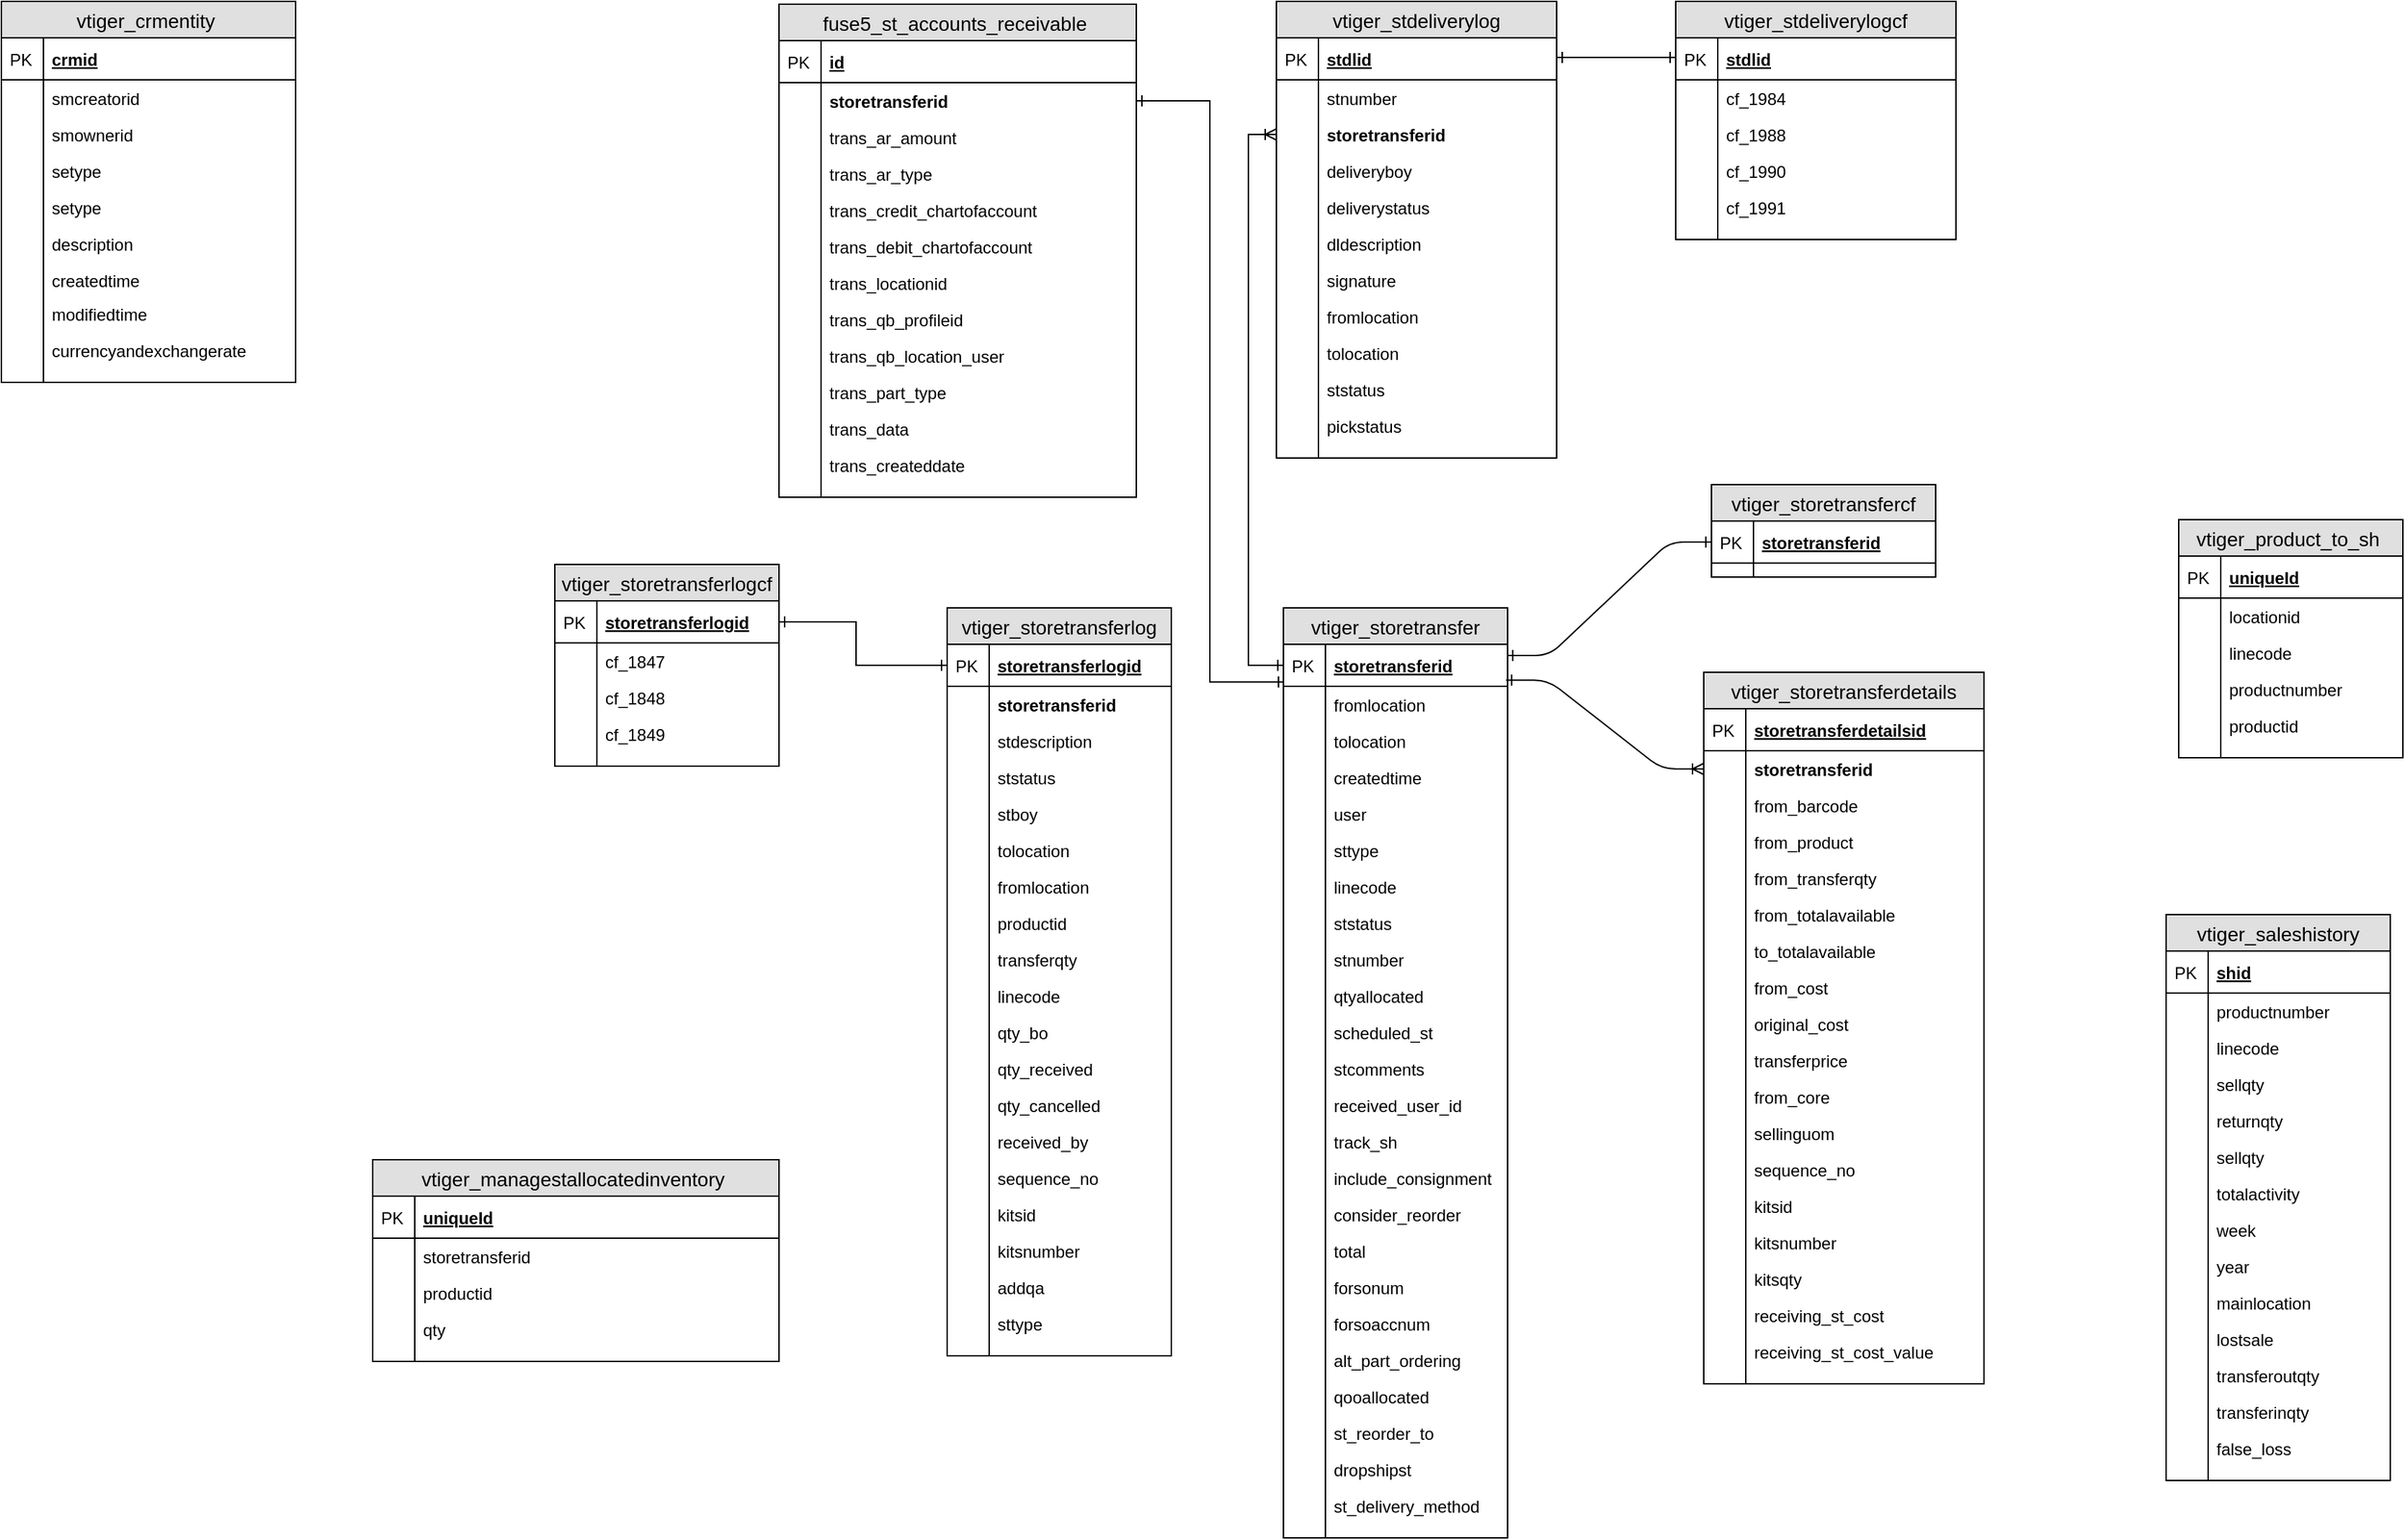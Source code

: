 <mxfile version="10.7.7" type="github"><diagram id="X7LphfB7NF6GKNDoktgP" name="Page-1"><mxGraphModel dx="2350" dy="1555" grid="1" gridSize="10" guides="1" tooltips="1" connect="1" arrows="1" fold="1" page="1" pageScale="1" pageWidth="827" pageHeight="1169" math="0" shadow="0"><root><mxCell id="0"/><mxCell id="1" parent="0"/><mxCell id="jzQdsW3VuigjjHp6HdtF-23" value="vtiger_crmentity " style="swimlane;fontStyle=0;childLayout=stackLayout;horizontal=1;startSize=26;fillColor=#e0e0e0;horizontalStack=0;resizeParent=1;resizeParentMax=0;resizeLast=0;collapsible=1;marginBottom=0;swimlaneFillColor=#ffffff;align=center;fontSize=14;" parent="1" vertex="1"><mxGeometry x="20" y="20" width="210" height="272" as="geometry"/></mxCell><mxCell id="jzQdsW3VuigjjHp6HdtF-24" value="crmid" style="shape=partialRectangle;top=0;left=0;right=0;bottom=1;align=left;verticalAlign=middle;fillColor=none;spacingLeft=34;spacingRight=4;overflow=hidden;rotatable=0;points=[[0,0.5],[1,0.5]];portConstraint=eastwest;dropTarget=0;fontStyle=5;fontSize=12;" parent="jzQdsW3VuigjjHp6HdtF-23" vertex="1"><mxGeometry y="26" width="210" height="30" as="geometry"/></mxCell><mxCell id="jzQdsW3VuigjjHp6HdtF-25" value="PK" style="shape=partialRectangle;top=0;left=0;bottom=0;fillColor=none;align=left;verticalAlign=middle;spacingLeft=4;spacingRight=4;overflow=hidden;rotatable=0;points=[];portConstraint=eastwest;part=1;fontSize=12;" parent="jzQdsW3VuigjjHp6HdtF-24" vertex="1" connectable="0"><mxGeometry width="30" height="30" as="geometry"/></mxCell><mxCell id="jzQdsW3VuigjjHp6HdtF-46" value="smcreatorid" style="shape=partialRectangle;top=0;left=0;right=0;bottom=0;align=left;verticalAlign=top;fillColor=none;spacingLeft=34;spacingRight=4;overflow=hidden;rotatable=0;points=[[0,0.5],[1,0.5]];portConstraint=eastwest;dropTarget=0;fontSize=12;" parent="jzQdsW3VuigjjHp6HdtF-23" vertex="1"><mxGeometry y="56" width="210" height="26" as="geometry"/></mxCell><mxCell id="jzQdsW3VuigjjHp6HdtF-47" value="" style="shape=partialRectangle;top=0;left=0;bottom=0;fillColor=none;align=left;verticalAlign=top;spacingLeft=4;spacingRight=4;overflow=hidden;rotatable=0;points=[];portConstraint=eastwest;part=1;fontSize=12;" parent="jzQdsW3VuigjjHp6HdtF-46" vertex="1" connectable="0"><mxGeometry width="30" height="26" as="geometry"/></mxCell><mxCell id="jzQdsW3VuigjjHp6HdtF-28" value="smownerid" style="shape=partialRectangle;top=0;left=0;right=0;bottom=0;align=left;verticalAlign=top;fillColor=none;spacingLeft=34;spacingRight=4;overflow=hidden;rotatable=0;points=[[0,0.5],[1,0.5]];portConstraint=eastwest;dropTarget=0;fontSize=12;" parent="jzQdsW3VuigjjHp6HdtF-23" vertex="1"><mxGeometry y="82" width="210" height="26" as="geometry"/></mxCell><mxCell id="jzQdsW3VuigjjHp6HdtF-29" value="" style="shape=partialRectangle;top=0;left=0;bottom=0;fillColor=none;align=left;verticalAlign=top;spacingLeft=4;spacingRight=4;overflow=hidden;rotatable=0;points=[];portConstraint=eastwest;part=1;fontSize=12;" parent="jzQdsW3VuigjjHp6HdtF-28" vertex="1" connectable="0"><mxGeometry width="30" height="26" as="geometry"/></mxCell><mxCell id="jzQdsW3VuigjjHp6HdtF-48" value="setype" style="shape=partialRectangle;top=0;left=0;right=0;bottom=0;align=left;verticalAlign=top;fillColor=none;spacingLeft=34;spacingRight=4;overflow=hidden;rotatable=0;points=[[0,0.5],[1,0.5]];portConstraint=eastwest;dropTarget=0;fontSize=12;" parent="jzQdsW3VuigjjHp6HdtF-23" vertex="1"><mxGeometry y="108" width="210" height="26" as="geometry"/></mxCell><mxCell id="jzQdsW3VuigjjHp6HdtF-49" value="" style="shape=partialRectangle;top=0;left=0;bottom=0;fillColor=none;align=left;verticalAlign=top;spacingLeft=4;spacingRight=4;overflow=hidden;rotatable=0;points=[];portConstraint=eastwest;part=1;fontSize=12;" parent="jzQdsW3VuigjjHp6HdtF-48" vertex="1" connectable="0"><mxGeometry width="30" height="26" as="geometry"/></mxCell><mxCell id="jzQdsW3VuigjjHp6HdtF-50" value="setype" style="shape=partialRectangle;top=0;left=0;right=0;bottom=0;align=left;verticalAlign=top;fillColor=none;spacingLeft=34;spacingRight=4;overflow=hidden;rotatable=0;points=[[0,0.5],[1,0.5]];portConstraint=eastwest;dropTarget=0;fontSize=12;" parent="jzQdsW3VuigjjHp6HdtF-23" vertex="1"><mxGeometry y="134" width="210" height="26" as="geometry"/></mxCell><mxCell id="jzQdsW3VuigjjHp6HdtF-51" value="" style="shape=partialRectangle;top=0;left=0;bottom=0;fillColor=none;align=left;verticalAlign=top;spacingLeft=4;spacingRight=4;overflow=hidden;rotatable=0;points=[];portConstraint=eastwest;part=1;fontSize=12;" parent="jzQdsW3VuigjjHp6HdtF-50" vertex="1" connectable="0"><mxGeometry width="30" height="26" as="geometry"/></mxCell><mxCell id="jzQdsW3VuigjjHp6HdtF-52" value="description" style="shape=partialRectangle;top=0;left=0;right=0;bottom=0;align=left;verticalAlign=top;fillColor=none;spacingLeft=34;spacingRight=4;overflow=hidden;rotatable=0;points=[[0,0.5],[1,0.5]];portConstraint=eastwest;dropTarget=0;fontSize=12;" parent="jzQdsW3VuigjjHp6HdtF-23" vertex="1"><mxGeometry y="160" width="210" height="26" as="geometry"/></mxCell><mxCell id="jzQdsW3VuigjjHp6HdtF-53" value="" style="shape=partialRectangle;top=0;left=0;bottom=0;fillColor=none;align=left;verticalAlign=top;spacingLeft=4;spacingRight=4;overflow=hidden;rotatable=0;points=[];portConstraint=eastwest;part=1;fontSize=12;" parent="jzQdsW3VuigjjHp6HdtF-52" vertex="1" connectable="0"><mxGeometry width="30" height="26" as="geometry"/></mxCell><mxCell id="jzQdsW3VuigjjHp6HdtF-54" value="createdtime" style="shape=partialRectangle;top=0;left=0;right=0;bottom=0;align=left;verticalAlign=top;fillColor=none;spacingLeft=34;spacingRight=4;overflow=hidden;rotatable=0;points=[[0,0.5],[1,0.5]];portConstraint=eastwest;dropTarget=0;fontSize=12;" parent="jzQdsW3VuigjjHp6HdtF-23" vertex="1"><mxGeometry y="186" width="210" height="24" as="geometry"/></mxCell><mxCell id="jzQdsW3VuigjjHp6HdtF-55" value="" style="shape=partialRectangle;top=0;left=0;bottom=0;fillColor=none;align=left;verticalAlign=top;spacingLeft=4;spacingRight=4;overflow=hidden;rotatable=0;points=[];portConstraint=eastwest;part=1;fontSize=12;" parent="jzQdsW3VuigjjHp6HdtF-54" vertex="1" connectable="0"><mxGeometry width="30" height="24" as="geometry"/></mxCell><mxCell id="jzQdsW3VuigjjHp6HdtF-56" value="modifiedtime" style="shape=partialRectangle;top=0;left=0;right=0;bottom=0;align=left;verticalAlign=top;fillColor=none;spacingLeft=34;spacingRight=4;overflow=hidden;rotatable=0;points=[[0,0.5],[1,0.5]];portConstraint=eastwest;dropTarget=0;fontSize=12;" parent="jzQdsW3VuigjjHp6HdtF-23" vertex="1"><mxGeometry y="210" width="210" height="26" as="geometry"/></mxCell><mxCell id="jzQdsW3VuigjjHp6HdtF-57" value="" style="shape=partialRectangle;top=0;left=0;bottom=0;fillColor=none;align=left;verticalAlign=top;spacingLeft=4;spacingRight=4;overflow=hidden;rotatable=0;points=[];portConstraint=eastwest;part=1;fontSize=12;" parent="jzQdsW3VuigjjHp6HdtF-56" vertex="1" connectable="0"><mxGeometry width="30" height="26" as="geometry"/></mxCell><mxCell id="jzQdsW3VuigjjHp6HdtF-58" value="currencyandexchangerate" style="shape=partialRectangle;top=0;left=0;right=0;bottom=0;align=left;verticalAlign=top;fillColor=none;spacingLeft=34;spacingRight=4;overflow=hidden;rotatable=0;points=[[0,0.5],[1,0.5]];portConstraint=eastwest;dropTarget=0;fontSize=12;" parent="jzQdsW3VuigjjHp6HdtF-23" vertex="1"><mxGeometry y="236" width="210" height="26" as="geometry"/></mxCell><mxCell id="jzQdsW3VuigjjHp6HdtF-59" value="" style="shape=partialRectangle;top=0;left=0;bottom=0;fillColor=none;align=left;verticalAlign=top;spacingLeft=4;spacingRight=4;overflow=hidden;rotatable=0;points=[];portConstraint=eastwest;part=1;fontSize=12;" parent="jzQdsW3VuigjjHp6HdtF-58" vertex="1" connectable="0"><mxGeometry width="30" height="26" as="geometry"/></mxCell><mxCell id="jzQdsW3VuigjjHp6HdtF-32" value="" style="shape=partialRectangle;top=0;left=0;right=0;bottom=0;align=left;verticalAlign=top;fillColor=none;spacingLeft=34;spacingRight=4;overflow=hidden;rotatable=0;points=[[0,0.5],[1,0.5]];portConstraint=eastwest;dropTarget=0;fontSize=12;" parent="jzQdsW3VuigjjHp6HdtF-23" vertex="1"><mxGeometry y="262" width="210" height="10" as="geometry"/></mxCell><mxCell id="jzQdsW3VuigjjHp6HdtF-33" value="" style="shape=partialRectangle;top=0;left=0;bottom=0;fillColor=none;align=left;verticalAlign=top;spacingLeft=4;spacingRight=4;overflow=hidden;rotatable=0;points=[];portConstraint=eastwest;part=1;fontSize=12;" parent="jzQdsW3VuigjjHp6HdtF-32" vertex="1" connectable="0"><mxGeometry width="30" height="10" as="geometry"/></mxCell><mxCell id="tjJHrEtfT0ZyowSoO6qP-1" value="vtiger_storetransfer" style="swimlane;fontStyle=0;childLayout=stackLayout;horizontal=1;startSize=26;fillColor=#e0e0e0;horizontalStack=0;resizeParent=1;resizeParentMax=0;resizeLast=0;collapsible=1;marginBottom=0;swimlaneFillColor=#ffffff;align=center;fontSize=14;" vertex="1" parent="1"><mxGeometry x="935" y="453" width="160" height="664" as="geometry"/></mxCell><mxCell id="tjJHrEtfT0ZyowSoO6qP-2" value="storetransferid" style="shape=partialRectangle;top=0;left=0;right=0;bottom=1;align=left;verticalAlign=middle;fillColor=none;spacingLeft=34;spacingRight=4;overflow=hidden;rotatable=0;points=[[0,0.5],[1,0.5]];portConstraint=eastwest;dropTarget=0;fontStyle=5;fontSize=12;" vertex="1" parent="tjJHrEtfT0ZyowSoO6qP-1"><mxGeometry y="26" width="160" height="30" as="geometry"/></mxCell><mxCell id="tjJHrEtfT0ZyowSoO6qP-3" value="PK" style="shape=partialRectangle;top=0;left=0;bottom=0;fillColor=none;align=left;verticalAlign=middle;spacingLeft=4;spacingRight=4;overflow=hidden;rotatable=0;points=[];portConstraint=eastwest;part=1;fontSize=12;" vertex="1" connectable="0" parent="tjJHrEtfT0ZyowSoO6qP-2"><mxGeometry width="30" height="30" as="geometry"/></mxCell><mxCell id="tjJHrEtfT0ZyowSoO6qP-4" value="fromlocation" style="shape=partialRectangle;top=0;left=0;right=0;bottom=0;align=left;verticalAlign=top;fillColor=none;spacingLeft=34;spacingRight=4;overflow=hidden;rotatable=0;points=[[0,0.5],[1,0.5]];portConstraint=eastwest;dropTarget=0;fontSize=12;" vertex="1" parent="tjJHrEtfT0ZyowSoO6qP-1"><mxGeometry y="56" width="160" height="26" as="geometry"/></mxCell><mxCell id="tjJHrEtfT0ZyowSoO6qP-5" value="" style="shape=partialRectangle;top=0;left=0;bottom=0;fillColor=none;align=left;verticalAlign=top;spacingLeft=4;spacingRight=4;overflow=hidden;rotatable=0;points=[];portConstraint=eastwest;part=1;fontSize=12;" vertex="1" connectable="0" parent="tjJHrEtfT0ZyowSoO6qP-4"><mxGeometry width="30" height="26" as="geometry"/></mxCell><mxCell id="tjJHrEtfT0ZyowSoO6qP-6" value="tolocation" style="shape=partialRectangle;top=0;left=0;right=0;bottom=0;align=left;verticalAlign=top;fillColor=none;spacingLeft=34;spacingRight=4;overflow=hidden;rotatable=0;points=[[0,0.5],[1,0.5]];portConstraint=eastwest;dropTarget=0;fontSize=12;" vertex="1" parent="tjJHrEtfT0ZyowSoO6qP-1"><mxGeometry y="82" width="160" height="26" as="geometry"/></mxCell><mxCell id="tjJHrEtfT0ZyowSoO6qP-7" value="" style="shape=partialRectangle;top=0;left=0;bottom=0;fillColor=none;align=left;verticalAlign=top;spacingLeft=4;spacingRight=4;overflow=hidden;rotatable=0;points=[];portConstraint=eastwest;part=1;fontSize=12;" vertex="1" connectable="0" parent="tjJHrEtfT0ZyowSoO6qP-6"><mxGeometry width="30" height="26" as="geometry"/></mxCell><mxCell id="tjJHrEtfT0ZyowSoO6qP-12" value="createdtime" style="shape=partialRectangle;top=0;left=0;right=0;bottom=0;align=left;verticalAlign=top;fillColor=none;spacingLeft=34;spacingRight=4;overflow=hidden;rotatable=0;points=[[0,0.5],[1,0.5]];portConstraint=eastwest;dropTarget=0;fontSize=12;" vertex="1" parent="tjJHrEtfT0ZyowSoO6qP-1"><mxGeometry y="108" width="160" height="26" as="geometry"/></mxCell><mxCell id="tjJHrEtfT0ZyowSoO6qP-13" value="" style="shape=partialRectangle;top=0;left=0;bottom=0;fillColor=none;align=left;verticalAlign=top;spacingLeft=4;spacingRight=4;overflow=hidden;rotatable=0;points=[];portConstraint=eastwest;part=1;fontSize=12;" vertex="1" connectable="0" parent="tjJHrEtfT0ZyowSoO6qP-12"><mxGeometry width="30" height="26" as="geometry"/></mxCell><mxCell id="tjJHrEtfT0ZyowSoO6qP-14" value="user" style="shape=partialRectangle;top=0;left=0;right=0;bottom=0;align=left;verticalAlign=top;fillColor=none;spacingLeft=34;spacingRight=4;overflow=hidden;rotatable=0;points=[[0,0.5],[1,0.5]];portConstraint=eastwest;dropTarget=0;fontSize=12;" vertex="1" parent="tjJHrEtfT0ZyowSoO6qP-1"><mxGeometry y="134" width="160" height="26" as="geometry"/></mxCell><mxCell id="tjJHrEtfT0ZyowSoO6qP-15" value="" style="shape=partialRectangle;top=0;left=0;bottom=0;fillColor=none;align=left;verticalAlign=top;spacingLeft=4;spacingRight=4;overflow=hidden;rotatable=0;points=[];portConstraint=eastwest;part=1;fontSize=12;" vertex="1" connectable="0" parent="tjJHrEtfT0ZyowSoO6qP-14"><mxGeometry width="30" height="26" as="geometry"/></mxCell><mxCell id="tjJHrEtfT0ZyowSoO6qP-16" value="sttype" style="shape=partialRectangle;top=0;left=0;right=0;bottom=0;align=left;verticalAlign=top;fillColor=none;spacingLeft=34;spacingRight=4;overflow=hidden;rotatable=0;points=[[0,0.5],[1,0.5]];portConstraint=eastwest;dropTarget=0;fontSize=12;" vertex="1" parent="tjJHrEtfT0ZyowSoO6qP-1"><mxGeometry y="160" width="160" height="26" as="geometry"/></mxCell><mxCell id="tjJHrEtfT0ZyowSoO6qP-17" value="" style="shape=partialRectangle;top=0;left=0;bottom=0;fillColor=none;align=left;verticalAlign=top;spacingLeft=4;spacingRight=4;overflow=hidden;rotatable=0;points=[];portConstraint=eastwest;part=1;fontSize=12;" vertex="1" connectable="0" parent="tjJHrEtfT0ZyowSoO6qP-16"><mxGeometry width="30" height="26" as="geometry"/></mxCell><mxCell id="tjJHrEtfT0ZyowSoO6qP-18" value="linecode" style="shape=partialRectangle;top=0;left=0;right=0;bottom=0;align=left;verticalAlign=top;fillColor=none;spacingLeft=34;spacingRight=4;overflow=hidden;rotatable=0;points=[[0,0.5],[1,0.5]];portConstraint=eastwest;dropTarget=0;fontSize=12;" vertex="1" parent="tjJHrEtfT0ZyowSoO6qP-1"><mxGeometry y="186" width="160" height="26" as="geometry"/></mxCell><mxCell id="tjJHrEtfT0ZyowSoO6qP-19" value="" style="shape=partialRectangle;top=0;left=0;bottom=0;fillColor=none;align=left;verticalAlign=top;spacingLeft=4;spacingRight=4;overflow=hidden;rotatable=0;points=[];portConstraint=eastwest;part=1;fontSize=12;" vertex="1" connectable="0" parent="tjJHrEtfT0ZyowSoO6qP-18"><mxGeometry width="30" height="26" as="geometry"/></mxCell><mxCell id="tjJHrEtfT0ZyowSoO6qP-20" value="ststatus" style="shape=partialRectangle;top=0;left=0;right=0;bottom=0;align=left;verticalAlign=top;fillColor=none;spacingLeft=34;spacingRight=4;overflow=hidden;rotatable=0;points=[[0,0.5],[1,0.5]];portConstraint=eastwest;dropTarget=0;fontSize=12;" vertex="1" parent="tjJHrEtfT0ZyowSoO6qP-1"><mxGeometry y="212" width="160" height="26" as="geometry"/></mxCell><mxCell id="tjJHrEtfT0ZyowSoO6qP-21" value="" style="shape=partialRectangle;top=0;left=0;bottom=0;fillColor=none;align=left;verticalAlign=top;spacingLeft=4;spacingRight=4;overflow=hidden;rotatable=0;points=[];portConstraint=eastwest;part=1;fontSize=12;" vertex="1" connectable="0" parent="tjJHrEtfT0ZyowSoO6qP-20"><mxGeometry width="30" height="26" as="geometry"/></mxCell><mxCell id="tjJHrEtfT0ZyowSoO6qP-22" value="stnumber" style="shape=partialRectangle;top=0;left=0;right=0;bottom=0;align=left;verticalAlign=top;fillColor=none;spacingLeft=34;spacingRight=4;overflow=hidden;rotatable=0;points=[[0,0.5],[1,0.5]];portConstraint=eastwest;dropTarget=0;fontSize=12;" vertex="1" parent="tjJHrEtfT0ZyowSoO6qP-1"><mxGeometry y="238" width="160" height="26" as="geometry"/></mxCell><mxCell id="tjJHrEtfT0ZyowSoO6qP-23" value="" style="shape=partialRectangle;top=0;left=0;bottom=0;fillColor=none;align=left;verticalAlign=top;spacingLeft=4;spacingRight=4;overflow=hidden;rotatable=0;points=[];portConstraint=eastwest;part=1;fontSize=12;" vertex="1" connectable="0" parent="tjJHrEtfT0ZyowSoO6qP-22"><mxGeometry width="30" height="26" as="geometry"/></mxCell><mxCell id="tjJHrEtfT0ZyowSoO6qP-24" value="qtyallocated" style="shape=partialRectangle;top=0;left=0;right=0;bottom=0;align=left;verticalAlign=top;fillColor=none;spacingLeft=34;spacingRight=4;overflow=hidden;rotatable=0;points=[[0,0.5],[1,0.5]];portConstraint=eastwest;dropTarget=0;fontSize=12;" vertex="1" parent="tjJHrEtfT0ZyowSoO6qP-1"><mxGeometry y="264" width="160" height="26" as="geometry"/></mxCell><mxCell id="tjJHrEtfT0ZyowSoO6qP-25" value="" style="shape=partialRectangle;top=0;left=0;bottom=0;fillColor=none;align=left;verticalAlign=top;spacingLeft=4;spacingRight=4;overflow=hidden;rotatable=0;points=[];portConstraint=eastwest;part=1;fontSize=12;" vertex="1" connectable="0" parent="tjJHrEtfT0ZyowSoO6qP-24"><mxGeometry width="30" height="26" as="geometry"/></mxCell><mxCell id="tjJHrEtfT0ZyowSoO6qP-26" value="scheduled_st" style="shape=partialRectangle;top=0;left=0;right=0;bottom=0;align=left;verticalAlign=top;fillColor=none;spacingLeft=34;spacingRight=4;overflow=hidden;rotatable=0;points=[[0,0.5],[1,0.5]];portConstraint=eastwest;dropTarget=0;fontSize=12;" vertex="1" parent="tjJHrEtfT0ZyowSoO6qP-1"><mxGeometry y="290" width="160" height="26" as="geometry"/></mxCell><mxCell id="tjJHrEtfT0ZyowSoO6qP-27" value="" style="shape=partialRectangle;top=0;left=0;bottom=0;fillColor=none;align=left;verticalAlign=top;spacingLeft=4;spacingRight=4;overflow=hidden;rotatable=0;points=[];portConstraint=eastwest;part=1;fontSize=12;" vertex="1" connectable="0" parent="tjJHrEtfT0ZyowSoO6qP-26"><mxGeometry width="30" height="26" as="geometry"/></mxCell><mxCell id="tjJHrEtfT0ZyowSoO6qP-28" value="stcomments" style="shape=partialRectangle;top=0;left=0;right=0;bottom=0;align=left;verticalAlign=top;fillColor=none;spacingLeft=34;spacingRight=4;overflow=hidden;rotatable=0;points=[[0,0.5],[1,0.5]];portConstraint=eastwest;dropTarget=0;fontSize=12;" vertex="1" parent="tjJHrEtfT0ZyowSoO6qP-1"><mxGeometry y="316" width="160" height="26" as="geometry"/></mxCell><mxCell id="tjJHrEtfT0ZyowSoO6qP-29" value="" style="shape=partialRectangle;top=0;left=0;bottom=0;fillColor=none;align=left;verticalAlign=top;spacingLeft=4;spacingRight=4;overflow=hidden;rotatable=0;points=[];portConstraint=eastwest;part=1;fontSize=12;" vertex="1" connectable="0" parent="tjJHrEtfT0ZyowSoO6qP-28"><mxGeometry width="30" height="26" as="geometry"/></mxCell><mxCell id="tjJHrEtfT0ZyowSoO6qP-30" value="received_user_id" style="shape=partialRectangle;top=0;left=0;right=0;bottom=0;align=left;verticalAlign=top;fillColor=none;spacingLeft=34;spacingRight=4;overflow=hidden;rotatable=0;points=[[0,0.5],[1,0.5]];portConstraint=eastwest;dropTarget=0;fontSize=12;" vertex="1" parent="tjJHrEtfT0ZyowSoO6qP-1"><mxGeometry y="342" width="160" height="26" as="geometry"/></mxCell><mxCell id="tjJHrEtfT0ZyowSoO6qP-31" value="" style="shape=partialRectangle;top=0;left=0;bottom=0;fillColor=none;align=left;verticalAlign=top;spacingLeft=4;spacingRight=4;overflow=hidden;rotatable=0;points=[];portConstraint=eastwest;part=1;fontSize=12;" vertex="1" connectable="0" parent="tjJHrEtfT0ZyowSoO6qP-30"><mxGeometry width="30" height="26" as="geometry"/></mxCell><mxCell id="tjJHrEtfT0ZyowSoO6qP-32" value="track_sh" style="shape=partialRectangle;top=0;left=0;right=0;bottom=0;align=left;verticalAlign=top;fillColor=none;spacingLeft=34;spacingRight=4;overflow=hidden;rotatable=0;points=[[0,0.5],[1,0.5]];portConstraint=eastwest;dropTarget=0;fontSize=12;" vertex="1" parent="tjJHrEtfT0ZyowSoO6qP-1"><mxGeometry y="368" width="160" height="26" as="geometry"/></mxCell><mxCell id="tjJHrEtfT0ZyowSoO6qP-33" value="" style="shape=partialRectangle;top=0;left=0;bottom=0;fillColor=none;align=left;verticalAlign=top;spacingLeft=4;spacingRight=4;overflow=hidden;rotatable=0;points=[];portConstraint=eastwest;part=1;fontSize=12;" vertex="1" connectable="0" parent="tjJHrEtfT0ZyowSoO6qP-32"><mxGeometry width="30" height="26" as="geometry"/></mxCell><mxCell id="tjJHrEtfT0ZyowSoO6qP-34" value="include_consignment" style="shape=partialRectangle;top=0;left=0;right=0;bottom=0;align=left;verticalAlign=top;fillColor=none;spacingLeft=34;spacingRight=4;overflow=hidden;rotatable=0;points=[[0,0.5],[1,0.5]];portConstraint=eastwest;dropTarget=0;fontSize=12;" vertex="1" parent="tjJHrEtfT0ZyowSoO6qP-1"><mxGeometry y="394" width="160" height="26" as="geometry"/></mxCell><mxCell id="tjJHrEtfT0ZyowSoO6qP-35" value="" style="shape=partialRectangle;top=0;left=0;bottom=0;fillColor=none;align=left;verticalAlign=top;spacingLeft=4;spacingRight=4;overflow=hidden;rotatable=0;points=[];portConstraint=eastwest;part=1;fontSize=12;" vertex="1" connectable="0" parent="tjJHrEtfT0ZyowSoO6qP-34"><mxGeometry width="30" height="26" as="geometry"/></mxCell><mxCell id="tjJHrEtfT0ZyowSoO6qP-36" value="consider_reorder" style="shape=partialRectangle;top=0;left=0;right=0;bottom=0;align=left;verticalAlign=top;fillColor=none;spacingLeft=34;spacingRight=4;overflow=hidden;rotatable=0;points=[[0,0.5],[1,0.5]];portConstraint=eastwest;dropTarget=0;fontSize=12;" vertex="1" parent="tjJHrEtfT0ZyowSoO6qP-1"><mxGeometry y="420" width="160" height="26" as="geometry"/></mxCell><mxCell id="tjJHrEtfT0ZyowSoO6qP-37" value="" style="shape=partialRectangle;top=0;left=0;bottom=0;fillColor=none;align=left;verticalAlign=top;spacingLeft=4;spacingRight=4;overflow=hidden;rotatable=0;points=[];portConstraint=eastwest;part=1;fontSize=12;" vertex="1" connectable="0" parent="tjJHrEtfT0ZyowSoO6qP-36"><mxGeometry width="30" height="26" as="geometry"/></mxCell><mxCell id="tjJHrEtfT0ZyowSoO6qP-38" value="total" style="shape=partialRectangle;top=0;left=0;right=0;bottom=0;align=left;verticalAlign=top;fillColor=none;spacingLeft=34;spacingRight=4;overflow=hidden;rotatable=0;points=[[0,0.5],[1,0.5]];portConstraint=eastwest;dropTarget=0;fontSize=12;" vertex="1" parent="tjJHrEtfT0ZyowSoO6qP-1"><mxGeometry y="446" width="160" height="26" as="geometry"/></mxCell><mxCell id="tjJHrEtfT0ZyowSoO6qP-39" value="" style="shape=partialRectangle;top=0;left=0;bottom=0;fillColor=none;align=left;verticalAlign=top;spacingLeft=4;spacingRight=4;overflow=hidden;rotatable=0;points=[];portConstraint=eastwest;part=1;fontSize=12;" vertex="1" connectable="0" parent="tjJHrEtfT0ZyowSoO6qP-38"><mxGeometry width="30" height="26" as="geometry"/></mxCell><mxCell id="tjJHrEtfT0ZyowSoO6qP-40" value="forsonum" style="shape=partialRectangle;top=0;left=0;right=0;bottom=0;align=left;verticalAlign=top;fillColor=none;spacingLeft=34;spacingRight=4;overflow=hidden;rotatable=0;points=[[0,0.5],[1,0.5]];portConstraint=eastwest;dropTarget=0;fontSize=12;" vertex="1" parent="tjJHrEtfT0ZyowSoO6qP-1"><mxGeometry y="472" width="160" height="26" as="geometry"/></mxCell><mxCell id="tjJHrEtfT0ZyowSoO6qP-41" value="" style="shape=partialRectangle;top=0;left=0;bottom=0;fillColor=none;align=left;verticalAlign=top;spacingLeft=4;spacingRight=4;overflow=hidden;rotatable=0;points=[];portConstraint=eastwest;part=1;fontSize=12;" vertex="1" connectable="0" parent="tjJHrEtfT0ZyowSoO6qP-40"><mxGeometry width="30" height="26" as="geometry"/></mxCell><mxCell id="tjJHrEtfT0ZyowSoO6qP-42" value="forsoaccnum" style="shape=partialRectangle;top=0;left=0;right=0;bottom=0;align=left;verticalAlign=top;fillColor=none;spacingLeft=34;spacingRight=4;overflow=hidden;rotatable=0;points=[[0,0.5],[1,0.5]];portConstraint=eastwest;dropTarget=0;fontSize=12;" vertex="1" parent="tjJHrEtfT0ZyowSoO6qP-1"><mxGeometry y="498" width="160" height="26" as="geometry"/></mxCell><mxCell id="tjJHrEtfT0ZyowSoO6qP-43" value="" style="shape=partialRectangle;top=0;left=0;bottom=0;fillColor=none;align=left;verticalAlign=top;spacingLeft=4;spacingRight=4;overflow=hidden;rotatable=0;points=[];portConstraint=eastwest;part=1;fontSize=12;" vertex="1" connectable="0" parent="tjJHrEtfT0ZyowSoO6qP-42"><mxGeometry width="30" height="26" as="geometry"/></mxCell><mxCell id="tjJHrEtfT0ZyowSoO6qP-44" value="alt_part_ordering" style="shape=partialRectangle;top=0;left=0;right=0;bottom=0;align=left;verticalAlign=top;fillColor=none;spacingLeft=34;spacingRight=4;overflow=hidden;rotatable=0;points=[[0,0.5],[1,0.5]];portConstraint=eastwest;dropTarget=0;fontSize=12;" vertex="1" parent="tjJHrEtfT0ZyowSoO6qP-1"><mxGeometry y="524" width="160" height="26" as="geometry"/></mxCell><mxCell id="tjJHrEtfT0ZyowSoO6qP-45" value="" style="shape=partialRectangle;top=0;left=0;bottom=0;fillColor=none;align=left;verticalAlign=top;spacingLeft=4;spacingRight=4;overflow=hidden;rotatable=0;points=[];portConstraint=eastwest;part=1;fontSize=12;" vertex="1" connectable="0" parent="tjJHrEtfT0ZyowSoO6qP-44"><mxGeometry width="30" height="26" as="geometry"/></mxCell><mxCell id="tjJHrEtfT0ZyowSoO6qP-46" value="qooallocated" style="shape=partialRectangle;top=0;left=0;right=0;bottom=0;align=left;verticalAlign=top;fillColor=none;spacingLeft=34;spacingRight=4;overflow=hidden;rotatable=0;points=[[0,0.5],[1,0.5]];portConstraint=eastwest;dropTarget=0;fontSize=12;" vertex="1" parent="tjJHrEtfT0ZyowSoO6qP-1"><mxGeometry y="550" width="160" height="26" as="geometry"/></mxCell><mxCell id="tjJHrEtfT0ZyowSoO6qP-47" value="" style="shape=partialRectangle;top=0;left=0;bottom=0;fillColor=none;align=left;verticalAlign=top;spacingLeft=4;spacingRight=4;overflow=hidden;rotatable=0;points=[];portConstraint=eastwest;part=1;fontSize=12;" vertex="1" connectable="0" parent="tjJHrEtfT0ZyowSoO6qP-46"><mxGeometry width="30" height="26" as="geometry"/></mxCell><mxCell id="tjJHrEtfT0ZyowSoO6qP-48" value="st_reorder_to" style="shape=partialRectangle;top=0;left=0;right=0;bottom=0;align=left;verticalAlign=top;fillColor=none;spacingLeft=34;spacingRight=4;overflow=hidden;rotatable=0;points=[[0,0.5],[1,0.5]];portConstraint=eastwest;dropTarget=0;fontSize=12;" vertex="1" parent="tjJHrEtfT0ZyowSoO6qP-1"><mxGeometry y="576" width="160" height="26" as="geometry"/></mxCell><mxCell id="tjJHrEtfT0ZyowSoO6qP-49" value="" style="shape=partialRectangle;top=0;left=0;bottom=0;fillColor=none;align=left;verticalAlign=top;spacingLeft=4;spacingRight=4;overflow=hidden;rotatable=0;points=[];portConstraint=eastwest;part=1;fontSize=12;" vertex="1" connectable="0" parent="tjJHrEtfT0ZyowSoO6qP-48"><mxGeometry width="30" height="26" as="geometry"/></mxCell><mxCell id="tjJHrEtfT0ZyowSoO6qP-50" value="dropshipst" style="shape=partialRectangle;top=0;left=0;right=0;bottom=0;align=left;verticalAlign=top;fillColor=none;spacingLeft=34;spacingRight=4;overflow=hidden;rotatable=0;points=[[0,0.5],[1,0.5]];portConstraint=eastwest;dropTarget=0;fontSize=12;" vertex="1" parent="tjJHrEtfT0ZyowSoO6qP-1"><mxGeometry y="602" width="160" height="26" as="geometry"/></mxCell><mxCell id="tjJHrEtfT0ZyowSoO6qP-51" value="" style="shape=partialRectangle;top=0;left=0;bottom=0;fillColor=none;align=left;verticalAlign=top;spacingLeft=4;spacingRight=4;overflow=hidden;rotatable=0;points=[];portConstraint=eastwest;part=1;fontSize=12;" vertex="1" connectable="0" parent="tjJHrEtfT0ZyowSoO6qP-50"><mxGeometry width="30" height="26" as="geometry"/></mxCell><mxCell id="tjJHrEtfT0ZyowSoO6qP-52" value="st_delivery_method" style="shape=partialRectangle;top=0;left=0;right=0;bottom=0;align=left;verticalAlign=top;fillColor=none;spacingLeft=34;spacingRight=4;overflow=hidden;rotatable=0;points=[[0,0.5],[1,0.5]];portConstraint=eastwest;dropTarget=0;fontSize=12;" vertex="1" parent="tjJHrEtfT0ZyowSoO6qP-1"><mxGeometry y="628" width="160" height="26" as="geometry"/></mxCell><mxCell id="tjJHrEtfT0ZyowSoO6qP-53" value="" style="shape=partialRectangle;top=0;left=0;bottom=0;fillColor=none;align=left;verticalAlign=top;spacingLeft=4;spacingRight=4;overflow=hidden;rotatable=0;points=[];portConstraint=eastwest;part=1;fontSize=12;" vertex="1" connectable="0" parent="tjJHrEtfT0ZyowSoO6qP-52"><mxGeometry width="30" height="26" as="geometry"/></mxCell><mxCell id="tjJHrEtfT0ZyowSoO6qP-10" value="" style="shape=partialRectangle;top=0;left=0;right=0;bottom=0;align=left;verticalAlign=top;fillColor=none;spacingLeft=34;spacingRight=4;overflow=hidden;rotatable=0;points=[[0,0.5],[1,0.5]];portConstraint=eastwest;dropTarget=0;fontSize=12;" vertex="1" parent="tjJHrEtfT0ZyowSoO6qP-1"><mxGeometry y="654" width="160" height="10" as="geometry"/></mxCell><mxCell id="tjJHrEtfT0ZyowSoO6qP-11" value="" style="shape=partialRectangle;top=0;left=0;bottom=0;fillColor=none;align=left;verticalAlign=top;spacingLeft=4;spacingRight=4;overflow=hidden;rotatable=0;points=[];portConstraint=eastwest;part=1;fontSize=12;" vertex="1" connectable="0" parent="tjJHrEtfT0ZyowSoO6qP-10"><mxGeometry width="30" height="10" as="geometry"/></mxCell><mxCell id="tjJHrEtfT0ZyowSoO6qP-329" value="" style="edgeStyle=orthogonalEdgeStyle;rounded=0;orthogonalLoop=1;jettySize=auto;html=1;startArrow=ERone;startFill=0;endArrow=ERone;endFill=0;entryX=1;entryY=0.5;entryDx=0;entryDy=0;exitX=0;exitY=0.5;exitDx=0;exitDy=0;" edge="1" parent="1" source="tjJHrEtfT0ZyowSoO6qP-236" target="tjJHrEtfT0ZyowSoO6qP-289"><mxGeometry relative="1" as="geometry"><Array as="points"><mxPoint x="630" y="494"/><mxPoint x="630" y="463"/></Array></mxGeometry></mxCell><mxCell id="tjJHrEtfT0ZyowSoO6qP-235" value="vtiger_storetransferlog" style="swimlane;fontStyle=0;childLayout=stackLayout;horizontal=1;startSize=26;fillColor=#e0e0e0;horizontalStack=0;resizeParent=1;resizeParentMax=0;resizeLast=0;collapsible=1;marginBottom=0;swimlaneFillColor=#ffffff;align=center;fontSize=14;" vertex="1" parent="1"><mxGeometry x="695" y="453" width="160" height="534" as="geometry"/></mxCell><mxCell id="tjJHrEtfT0ZyowSoO6qP-236" value="storetransferlogid" style="shape=partialRectangle;top=0;left=0;right=0;bottom=1;align=left;verticalAlign=middle;fillColor=none;spacingLeft=34;spacingRight=4;overflow=hidden;rotatable=0;points=[[0,0.5],[1,0.5]];portConstraint=eastwest;dropTarget=0;fontStyle=5;fontSize=12;" vertex="1" parent="tjJHrEtfT0ZyowSoO6qP-235"><mxGeometry y="26" width="160" height="30" as="geometry"/></mxCell><mxCell id="tjJHrEtfT0ZyowSoO6qP-237" value="PK" style="shape=partialRectangle;top=0;left=0;bottom=0;fillColor=none;align=left;verticalAlign=middle;spacingLeft=4;spacingRight=4;overflow=hidden;rotatable=0;points=[];portConstraint=eastwest;part=1;fontSize=12;" vertex="1" connectable="0" parent="tjJHrEtfT0ZyowSoO6qP-236"><mxGeometry width="30" height="30" as="geometry"/></mxCell><mxCell id="tjJHrEtfT0ZyowSoO6qP-442" value="storetransferid" style="shape=partialRectangle;top=0;left=0;right=0;bottom=0;align=left;verticalAlign=top;fillColor=none;spacingLeft=34;spacingRight=4;overflow=hidden;rotatable=0;points=[[0,0.5],[1,0.5]];portConstraint=eastwest;dropTarget=0;fontSize=12;fontStyle=1" vertex="1" parent="tjJHrEtfT0ZyowSoO6qP-235"><mxGeometry y="56" width="160" height="26" as="geometry"/></mxCell><mxCell id="tjJHrEtfT0ZyowSoO6qP-443" value="" style="shape=partialRectangle;top=0;left=0;bottom=0;fillColor=none;align=left;verticalAlign=top;spacingLeft=4;spacingRight=4;overflow=hidden;rotatable=0;points=[];portConstraint=eastwest;part=1;fontSize=12;" vertex="1" connectable="0" parent="tjJHrEtfT0ZyowSoO6qP-442"><mxGeometry width="30" height="26" as="geometry"/></mxCell><mxCell id="tjJHrEtfT0ZyowSoO6qP-238" value="stdescription" style="shape=partialRectangle;top=0;left=0;right=0;bottom=0;align=left;verticalAlign=top;fillColor=none;spacingLeft=34;spacingRight=4;overflow=hidden;rotatable=0;points=[[0,0.5],[1,0.5]];portConstraint=eastwest;dropTarget=0;fontSize=12;" vertex="1" parent="tjJHrEtfT0ZyowSoO6qP-235"><mxGeometry y="82" width="160" height="26" as="geometry"/></mxCell><mxCell id="tjJHrEtfT0ZyowSoO6qP-239" value="" style="shape=partialRectangle;top=0;left=0;bottom=0;fillColor=none;align=left;verticalAlign=top;spacingLeft=4;spacingRight=4;overflow=hidden;rotatable=0;points=[];portConstraint=eastwest;part=1;fontSize=12;" vertex="1" connectable="0" parent="tjJHrEtfT0ZyowSoO6qP-238"><mxGeometry width="30" height="26" as="geometry"/></mxCell><mxCell id="tjJHrEtfT0ZyowSoO6qP-240" value="ststatus" style="shape=partialRectangle;top=0;left=0;right=0;bottom=0;align=left;verticalAlign=top;fillColor=none;spacingLeft=34;spacingRight=4;overflow=hidden;rotatable=0;points=[[0,0.5],[1,0.5]];portConstraint=eastwest;dropTarget=0;fontSize=12;" vertex="1" parent="tjJHrEtfT0ZyowSoO6qP-235"><mxGeometry y="108" width="160" height="26" as="geometry"/></mxCell><mxCell id="tjJHrEtfT0ZyowSoO6qP-241" value="" style="shape=partialRectangle;top=0;left=0;bottom=0;fillColor=none;align=left;verticalAlign=top;spacingLeft=4;spacingRight=4;overflow=hidden;rotatable=0;points=[];portConstraint=eastwest;part=1;fontSize=12;" vertex="1" connectable="0" parent="tjJHrEtfT0ZyowSoO6qP-240"><mxGeometry width="30" height="26" as="geometry"/></mxCell><mxCell id="tjJHrEtfT0ZyowSoO6qP-242" value="stboy" style="shape=partialRectangle;top=0;left=0;right=0;bottom=0;align=left;verticalAlign=top;fillColor=none;spacingLeft=34;spacingRight=4;overflow=hidden;rotatable=0;points=[[0,0.5],[1,0.5]];portConstraint=eastwest;dropTarget=0;fontSize=12;" vertex="1" parent="tjJHrEtfT0ZyowSoO6qP-235"><mxGeometry y="134" width="160" height="26" as="geometry"/></mxCell><mxCell id="tjJHrEtfT0ZyowSoO6qP-243" value="" style="shape=partialRectangle;top=0;left=0;bottom=0;fillColor=none;align=left;verticalAlign=top;spacingLeft=4;spacingRight=4;overflow=hidden;rotatable=0;points=[];portConstraint=eastwest;part=1;fontSize=12;" vertex="1" connectable="0" parent="tjJHrEtfT0ZyowSoO6qP-242"><mxGeometry width="30" height="26" as="geometry"/></mxCell><mxCell id="tjJHrEtfT0ZyowSoO6qP-244" value="tolocation" style="shape=partialRectangle;top=0;left=0;right=0;bottom=0;align=left;verticalAlign=top;fillColor=none;spacingLeft=34;spacingRight=4;overflow=hidden;rotatable=0;points=[[0,0.5],[1,0.5]];portConstraint=eastwest;dropTarget=0;fontSize=12;" vertex="1" parent="tjJHrEtfT0ZyowSoO6qP-235"><mxGeometry y="160" width="160" height="26" as="geometry"/></mxCell><mxCell id="tjJHrEtfT0ZyowSoO6qP-245" value="" style="shape=partialRectangle;top=0;left=0;bottom=0;fillColor=none;align=left;verticalAlign=top;spacingLeft=4;spacingRight=4;overflow=hidden;rotatable=0;points=[];portConstraint=eastwest;part=1;fontSize=12;" vertex="1" connectable="0" parent="tjJHrEtfT0ZyowSoO6qP-244"><mxGeometry width="30" height="26" as="geometry"/></mxCell><mxCell id="tjJHrEtfT0ZyowSoO6qP-246" value="fromlocation" style="shape=partialRectangle;top=0;left=0;right=0;bottom=0;align=left;verticalAlign=top;fillColor=none;spacingLeft=34;spacingRight=4;overflow=hidden;rotatable=0;points=[[0,0.5],[1,0.5]];portConstraint=eastwest;dropTarget=0;fontSize=12;" vertex="1" parent="tjJHrEtfT0ZyowSoO6qP-235"><mxGeometry y="186" width="160" height="26" as="geometry"/></mxCell><mxCell id="tjJHrEtfT0ZyowSoO6qP-247" value="" style="shape=partialRectangle;top=0;left=0;bottom=0;fillColor=none;align=left;verticalAlign=top;spacingLeft=4;spacingRight=4;overflow=hidden;rotatable=0;points=[];portConstraint=eastwest;part=1;fontSize=12;" vertex="1" connectable="0" parent="tjJHrEtfT0ZyowSoO6qP-246"><mxGeometry width="30" height="26" as="geometry"/></mxCell><mxCell id="tjJHrEtfT0ZyowSoO6qP-248" value="productid" style="shape=partialRectangle;top=0;left=0;right=0;bottom=0;align=left;verticalAlign=top;fillColor=none;spacingLeft=34;spacingRight=4;overflow=hidden;rotatable=0;points=[[0,0.5],[1,0.5]];portConstraint=eastwest;dropTarget=0;fontSize=12;" vertex="1" parent="tjJHrEtfT0ZyowSoO6qP-235"><mxGeometry y="212" width="160" height="26" as="geometry"/></mxCell><mxCell id="tjJHrEtfT0ZyowSoO6qP-249" value="" style="shape=partialRectangle;top=0;left=0;bottom=0;fillColor=none;align=left;verticalAlign=top;spacingLeft=4;spacingRight=4;overflow=hidden;rotatable=0;points=[];portConstraint=eastwest;part=1;fontSize=12;" vertex="1" connectable="0" parent="tjJHrEtfT0ZyowSoO6qP-248"><mxGeometry width="30" height="26" as="geometry"/></mxCell><mxCell id="tjJHrEtfT0ZyowSoO6qP-250" value="transferqty" style="shape=partialRectangle;top=0;left=0;right=0;bottom=0;align=left;verticalAlign=top;fillColor=none;spacingLeft=34;spacingRight=4;overflow=hidden;rotatable=0;points=[[0,0.5],[1,0.5]];portConstraint=eastwest;dropTarget=0;fontSize=12;" vertex="1" parent="tjJHrEtfT0ZyowSoO6qP-235"><mxGeometry y="238" width="160" height="26" as="geometry"/></mxCell><mxCell id="tjJHrEtfT0ZyowSoO6qP-251" value="" style="shape=partialRectangle;top=0;left=0;bottom=0;fillColor=none;align=left;verticalAlign=top;spacingLeft=4;spacingRight=4;overflow=hidden;rotatable=0;points=[];portConstraint=eastwest;part=1;fontSize=12;" vertex="1" connectable="0" parent="tjJHrEtfT0ZyowSoO6qP-250"><mxGeometry width="30" height="26" as="geometry"/></mxCell><mxCell id="tjJHrEtfT0ZyowSoO6qP-254" value="linecode" style="shape=partialRectangle;top=0;left=0;right=0;bottom=0;align=left;verticalAlign=top;fillColor=none;spacingLeft=34;spacingRight=4;overflow=hidden;rotatable=0;points=[[0,0.5],[1,0.5]];portConstraint=eastwest;dropTarget=0;fontSize=12;" vertex="1" parent="tjJHrEtfT0ZyowSoO6qP-235"><mxGeometry y="264" width="160" height="26" as="geometry"/></mxCell><mxCell id="tjJHrEtfT0ZyowSoO6qP-255" value="" style="shape=partialRectangle;top=0;left=0;bottom=0;fillColor=none;align=left;verticalAlign=top;spacingLeft=4;spacingRight=4;overflow=hidden;rotatable=0;points=[];portConstraint=eastwest;part=1;fontSize=12;" vertex="1" connectable="0" parent="tjJHrEtfT0ZyowSoO6qP-254"><mxGeometry width="30" height="26" as="geometry"/></mxCell><mxCell id="tjJHrEtfT0ZyowSoO6qP-256" value="qty_bo" style="shape=partialRectangle;top=0;left=0;right=0;bottom=0;align=left;verticalAlign=top;fillColor=none;spacingLeft=34;spacingRight=4;overflow=hidden;rotatable=0;points=[[0,0.5],[1,0.5]];portConstraint=eastwest;dropTarget=0;fontSize=12;" vertex="1" parent="tjJHrEtfT0ZyowSoO6qP-235"><mxGeometry y="290" width="160" height="26" as="geometry"/></mxCell><mxCell id="tjJHrEtfT0ZyowSoO6qP-257" value="" style="shape=partialRectangle;top=0;left=0;bottom=0;fillColor=none;align=left;verticalAlign=top;spacingLeft=4;spacingRight=4;overflow=hidden;rotatable=0;points=[];portConstraint=eastwest;part=1;fontSize=12;" vertex="1" connectable="0" parent="tjJHrEtfT0ZyowSoO6qP-256"><mxGeometry width="30" height="26" as="geometry"/></mxCell><mxCell id="tjJHrEtfT0ZyowSoO6qP-258" value="qty_received" style="shape=partialRectangle;top=0;left=0;right=0;bottom=0;align=left;verticalAlign=top;fillColor=none;spacingLeft=34;spacingRight=4;overflow=hidden;rotatable=0;points=[[0,0.5],[1,0.5]];portConstraint=eastwest;dropTarget=0;fontSize=12;" vertex="1" parent="tjJHrEtfT0ZyowSoO6qP-235"><mxGeometry y="316" width="160" height="26" as="geometry"/></mxCell><mxCell id="tjJHrEtfT0ZyowSoO6qP-259" value="" style="shape=partialRectangle;top=0;left=0;bottom=0;fillColor=none;align=left;verticalAlign=top;spacingLeft=4;spacingRight=4;overflow=hidden;rotatable=0;points=[];portConstraint=eastwest;part=1;fontSize=12;" vertex="1" connectable="0" parent="tjJHrEtfT0ZyowSoO6qP-258"><mxGeometry width="30" height="26" as="geometry"/></mxCell><mxCell id="tjJHrEtfT0ZyowSoO6qP-260" value="qty_cancelled" style="shape=partialRectangle;top=0;left=0;right=0;bottom=0;align=left;verticalAlign=top;fillColor=none;spacingLeft=34;spacingRight=4;overflow=hidden;rotatable=0;points=[[0,0.5],[1,0.5]];portConstraint=eastwest;dropTarget=0;fontSize=12;" vertex="1" parent="tjJHrEtfT0ZyowSoO6qP-235"><mxGeometry y="342" width="160" height="26" as="geometry"/></mxCell><mxCell id="tjJHrEtfT0ZyowSoO6qP-261" value="" style="shape=partialRectangle;top=0;left=0;bottom=0;fillColor=none;align=left;verticalAlign=top;spacingLeft=4;spacingRight=4;overflow=hidden;rotatable=0;points=[];portConstraint=eastwest;part=1;fontSize=12;" vertex="1" connectable="0" parent="tjJHrEtfT0ZyowSoO6qP-260"><mxGeometry width="30" height="26" as="geometry"/></mxCell><mxCell id="tjJHrEtfT0ZyowSoO6qP-262" value="received_by" style="shape=partialRectangle;top=0;left=0;right=0;bottom=0;align=left;verticalAlign=top;fillColor=none;spacingLeft=34;spacingRight=4;overflow=hidden;rotatable=0;points=[[0,0.5],[1,0.5]];portConstraint=eastwest;dropTarget=0;fontSize=12;" vertex="1" parent="tjJHrEtfT0ZyowSoO6qP-235"><mxGeometry y="368" width="160" height="26" as="geometry"/></mxCell><mxCell id="tjJHrEtfT0ZyowSoO6qP-263" value="" style="shape=partialRectangle;top=0;left=0;bottom=0;fillColor=none;align=left;verticalAlign=top;spacingLeft=4;spacingRight=4;overflow=hidden;rotatable=0;points=[];portConstraint=eastwest;part=1;fontSize=12;" vertex="1" connectable="0" parent="tjJHrEtfT0ZyowSoO6qP-262"><mxGeometry width="30" height="26" as="geometry"/></mxCell><mxCell id="tjJHrEtfT0ZyowSoO6qP-264" value="sequence_no" style="shape=partialRectangle;top=0;left=0;right=0;bottom=0;align=left;verticalAlign=top;fillColor=none;spacingLeft=34;spacingRight=4;overflow=hidden;rotatable=0;points=[[0,0.5],[1,0.5]];portConstraint=eastwest;dropTarget=0;fontSize=12;" vertex="1" parent="tjJHrEtfT0ZyowSoO6qP-235"><mxGeometry y="394" width="160" height="26" as="geometry"/></mxCell><mxCell id="tjJHrEtfT0ZyowSoO6qP-265" value="" style="shape=partialRectangle;top=0;left=0;bottom=0;fillColor=none;align=left;verticalAlign=top;spacingLeft=4;spacingRight=4;overflow=hidden;rotatable=0;points=[];portConstraint=eastwest;part=1;fontSize=12;" vertex="1" connectable="0" parent="tjJHrEtfT0ZyowSoO6qP-264"><mxGeometry width="30" height="26" as="geometry"/></mxCell><mxCell id="tjJHrEtfT0ZyowSoO6qP-266" value="kitsid" style="shape=partialRectangle;top=0;left=0;right=0;bottom=0;align=left;verticalAlign=top;fillColor=none;spacingLeft=34;spacingRight=4;overflow=hidden;rotatable=0;points=[[0,0.5],[1,0.5]];portConstraint=eastwest;dropTarget=0;fontSize=12;" vertex="1" parent="tjJHrEtfT0ZyowSoO6qP-235"><mxGeometry y="420" width="160" height="26" as="geometry"/></mxCell><mxCell id="tjJHrEtfT0ZyowSoO6qP-267" value="" style="shape=partialRectangle;top=0;left=0;bottom=0;fillColor=none;align=left;verticalAlign=top;spacingLeft=4;spacingRight=4;overflow=hidden;rotatable=0;points=[];portConstraint=eastwest;part=1;fontSize=12;" vertex="1" connectable="0" parent="tjJHrEtfT0ZyowSoO6qP-266"><mxGeometry width="30" height="26" as="geometry"/></mxCell><mxCell id="tjJHrEtfT0ZyowSoO6qP-268" value="kitsnumber" style="shape=partialRectangle;top=0;left=0;right=0;bottom=0;align=left;verticalAlign=top;fillColor=none;spacingLeft=34;spacingRight=4;overflow=hidden;rotatable=0;points=[[0,0.5],[1,0.5]];portConstraint=eastwest;dropTarget=0;fontSize=12;" vertex="1" parent="tjJHrEtfT0ZyowSoO6qP-235"><mxGeometry y="446" width="160" height="26" as="geometry"/></mxCell><mxCell id="tjJHrEtfT0ZyowSoO6qP-269" value="" style="shape=partialRectangle;top=0;left=0;bottom=0;fillColor=none;align=left;verticalAlign=top;spacingLeft=4;spacingRight=4;overflow=hidden;rotatable=0;points=[];portConstraint=eastwest;part=1;fontSize=12;" vertex="1" connectable="0" parent="tjJHrEtfT0ZyowSoO6qP-268"><mxGeometry width="30" height="26" as="geometry"/></mxCell><mxCell id="tjJHrEtfT0ZyowSoO6qP-270" value="addqa" style="shape=partialRectangle;top=0;left=0;right=0;bottom=0;align=left;verticalAlign=top;fillColor=none;spacingLeft=34;spacingRight=4;overflow=hidden;rotatable=0;points=[[0,0.5],[1,0.5]];portConstraint=eastwest;dropTarget=0;fontSize=12;" vertex="1" parent="tjJHrEtfT0ZyowSoO6qP-235"><mxGeometry y="472" width="160" height="26" as="geometry"/></mxCell><mxCell id="tjJHrEtfT0ZyowSoO6qP-271" value="" style="shape=partialRectangle;top=0;left=0;bottom=0;fillColor=none;align=left;verticalAlign=top;spacingLeft=4;spacingRight=4;overflow=hidden;rotatable=0;points=[];portConstraint=eastwest;part=1;fontSize=12;" vertex="1" connectable="0" parent="tjJHrEtfT0ZyowSoO6qP-270"><mxGeometry width="30" height="26" as="geometry"/></mxCell><mxCell id="tjJHrEtfT0ZyowSoO6qP-272" value="sttype" style="shape=partialRectangle;top=0;left=0;right=0;bottom=0;align=left;verticalAlign=top;fillColor=none;spacingLeft=34;spacingRight=4;overflow=hidden;rotatable=0;points=[[0,0.5],[1,0.5]];portConstraint=eastwest;dropTarget=0;fontSize=12;" vertex="1" parent="tjJHrEtfT0ZyowSoO6qP-235"><mxGeometry y="498" width="160" height="26" as="geometry"/></mxCell><mxCell id="tjJHrEtfT0ZyowSoO6qP-273" value="" style="shape=partialRectangle;top=0;left=0;bottom=0;fillColor=none;align=left;verticalAlign=top;spacingLeft=4;spacingRight=4;overflow=hidden;rotatable=0;points=[];portConstraint=eastwest;part=1;fontSize=12;" vertex="1" connectable="0" parent="tjJHrEtfT0ZyowSoO6qP-272"><mxGeometry width="30" height="26" as="geometry"/></mxCell><mxCell id="tjJHrEtfT0ZyowSoO6qP-284" value="" style="shape=partialRectangle;top=0;left=0;right=0;bottom=0;align=left;verticalAlign=top;fillColor=none;spacingLeft=34;spacingRight=4;overflow=hidden;rotatable=0;points=[[0,0.5],[1,0.5]];portConstraint=eastwest;dropTarget=0;fontSize=12;" vertex="1" parent="tjJHrEtfT0ZyowSoO6qP-235"><mxGeometry y="524" width="160" height="10" as="geometry"/></mxCell><mxCell id="tjJHrEtfT0ZyowSoO6qP-285" value="" style="shape=partialRectangle;top=0;left=0;bottom=0;fillColor=none;align=left;verticalAlign=top;spacingLeft=4;spacingRight=4;overflow=hidden;rotatable=0;points=[];portConstraint=eastwest;part=1;fontSize=12;" vertex="1" connectable="0" parent="tjJHrEtfT0ZyowSoO6qP-284"><mxGeometry width="30" height="10" as="geometry"/></mxCell><mxCell id="tjJHrEtfT0ZyowSoO6qP-288" value="vtiger_storetransferlogcf" style="swimlane;fontStyle=0;childLayout=stackLayout;horizontal=1;startSize=26;fillColor=#e0e0e0;horizontalStack=0;resizeParent=1;resizeParentMax=0;resizeLast=0;collapsible=1;marginBottom=0;swimlaneFillColor=#ffffff;align=center;fontSize=14;" vertex="1" parent="1"><mxGeometry x="415" y="422" width="160" height="144" as="geometry"/></mxCell><mxCell id="tjJHrEtfT0ZyowSoO6qP-289" value="storetransferlogid" style="shape=partialRectangle;top=0;left=0;right=0;bottom=1;align=left;verticalAlign=middle;fillColor=none;spacingLeft=34;spacingRight=4;overflow=hidden;rotatable=0;points=[[0,0.5],[1,0.5]];portConstraint=eastwest;dropTarget=0;fontStyle=5;fontSize=12;" vertex="1" parent="tjJHrEtfT0ZyowSoO6qP-288"><mxGeometry y="26" width="160" height="30" as="geometry"/></mxCell><mxCell id="tjJHrEtfT0ZyowSoO6qP-290" value="PK" style="shape=partialRectangle;top=0;left=0;bottom=0;fillColor=none;align=left;verticalAlign=middle;spacingLeft=4;spacingRight=4;overflow=hidden;rotatable=0;points=[];portConstraint=eastwest;part=1;fontSize=12;" vertex="1" connectable="0" parent="tjJHrEtfT0ZyowSoO6qP-289"><mxGeometry width="30" height="30" as="geometry"/></mxCell><mxCell id="tjJHrEtfT0ZyowSoO6qP-291" value="cf_1847" style="shape=partialRectangle;top=0;left=0;right=0;bottom=0;align=left;verticalAlign=top;fillColor=none;spacingLeft=34;spacingRight=4;overflow=hidden;rotatable=0;points=[[0,0.5],[1,0.5]];portConstraint=eastwest;dropTarget=0;fontSize=12;" vertex="1" parent="tjJHrEtfT0ZyowSoO6qP-288"><mxGeometry y="56" width="160" height="26" as="geometry"/></mxCell><mxCell id="tjJHrEtfT0ZyowSoO6qP-292" value="" style="shape=partialRectangle;top=0;left=0;bottom=0;fillColor=none;align=left;verticalAlign=top;spacingLeft=4;spacingRight=4;overflow=hidden;rotatable=0;points=[];portConstraint=eastwest;part=1;fontSize=12;" vertex="1" connectable="0" parent="tjJHrEtfT0ZyowSoO6qP-291"><mxGeometry width="30" height="26" as="geometry"/></mxCell><mxCell id="tjJHrEtfT0ZyowSoO6qP-293" value="cf_1848" style="shape=partialRectangle;top=0;left=0;right=0;bottom=0;align=left;verticalAlign=top;fillColor=none;spacingLeft=34;spacingRight=4;overflow=hidden;rotatable=0;points=[[0,0.5],[1,0.5]];portConstraint=eastwest;dropTarget=0;fontSize=12;" vertex="1" parent="tjJHrEtfT0ZyowSoO6qP-288"><mxGeometry y="82" width="160" height="26" as="geometry"/></mxCell><mxCell id="tjJHrEtfT0ZyowSoO6qP-294" value="" style="shape=partialRectangle;top=0;left=0;bottom=0;fillColor=none;align=left;verticalAlign=top;spacingLeft=4;spacingRight=4;overflow=hidden;rotatable=0;points=[];portConstraint=eastwest;part=1;fontSize=12;" vertex="1" connectable="0" parent="tjJHrEtfT0ZyowSoO6qP-293"><mxGeometry width="30" height="26" as="geometry"/></mxCell><mxCell id="tjJHrEtfT0ZyowSoO6qP-295" value="cf_1849" style="shape=partialRectangle;top=0;left=0;right=0;bottom=0;align=left;verticalAlign=top;fillColor=none;spacingLeft=34;spacingRight=4;overflow=hidden;rotatable=0;points=[[0,0.5],[1,0.5]];portConstraint=eastwest;dropTarget=0;fontSize=12;" vertex="1" parent="tjJHrEtfT0ZyowSoO6qP-288"><mxGeometry y="108" width="160" height="26" as="geometry"/></mxCell><mxCell id="tjJHrEtfT0ZyowSoO6qP-296" value="" style="shape=partialRectangle;top=0;left=0;bottom=0;fillColor=none;align=left;verticalAlign=top;spacingLeft=4;spacingRight=4;overflow=hidden;rotatable=0;points=[];portConstraint=eastwest;part=1;fontSize=12;" vertex="1" connectable="0" parent="tjJHrEtfT0ZyowSoO6qP-295"><mxGeometry width="30" height="26" as="geometry"/></mxCell><mxCell id="tjJHrEtfT0ZyowSoO6qP-327" value="" style="shape=partialRectangle;top=0;left=0;right=0;bottom=0;align=left;verticalAlign=top;fillColor=none;spacingLeft=34;spacingRight=4;overflow=hidden;rotatable=0;points=[[0,0.5],[1,0.5]];portConstraint=eastwest;dropTarget=0;fontSize=12;" vertex="1" parent="tjJHrEtfT0ZyowSoO6qP-288"><mxGeometry y="134" width="160" height="10" as="geometry"/></mxCell><mxCell id="tjJHrEtfT0ZyowSoO6qP-328" value="" style="shape=partialRectangle;top=0;left=0;bottom=0;fillColor=none;align=left;verticalAlign=top;spacingLeft=4;spacingRight=4;overflow=hidden;rotatable=0;points=[];portConstraint=eastwest;part=1;fontSize=12;" vertex="1" connectable="0" parent="tjJHrEtfT0ZyowSoO6qP-327"><mxGeometry width="30" height="10" as="geometry"/></mxCell><mxCell id="tjJHrEtfT0ZyowSoO6qP-136" value="vtiger_storetransferdetails" style="swimlane;fontStyle=0;childLayout=stackLayout;horizontal=1;startSize=26;fillColor=#e0e0e0;horizontalStack=0;resizeParent=1;resizeParentMax=0;resizeLast=0;collapsible=1;marginBottom=0;swimlaneFillColor=#ffffff;align=center;fontSize=14;" vertex="1" parent="1"><mxGeometry x="1235" y="499" width="200" height="508" as="geometry"/></mxCell><mxCell id="tjJHrEtfT0ZyowSoO6qP-137" value="storetransferdetailsid" style="shape=partialRectangle;top=0;left=0;right=0;bottom=1;align=left;verticalAlign=middle;fillColor=none;spacingLeft=34;spacingRight=4;overflow=hidden;rotatable=0;points=[[0,0.5],[1,0.5]];portConstraint=eastwest;dropTarget=0;fontStyle=5;fontSize=12;" vertex="1" parent="tjJHrEtfT0ZyowSoO6qP-136"><mxGeometry y="26" width="200" height="30" as="geometry"/></mxCell><mxCell id="tjJHrEtfT0ZyowSoO6qP-138" value="PK" style="shape=partialRectangle;top=0;left=0;bottom=0;fillColor=none;align=left;verticalAlign=middle;spacingLeft=4;spacingRight=4;overflow=hidden;rotatable=0;points=[];portConstraint=eastwest;part=1;fontSize=12;" vertex="1" connectable="0" parent="tjJHrEtfT0ZyowSoO6qP-137"><mxGeometry width="30" height="30" as="geometry"/></mxCell><mxCell id="tjJHrEtfT0ZyowSoO6qP-437" value="storetransferid" style="shape=partialRectangle;top=0;left=0;right=0;bottom=0;align=left;verticalAlign=top;fillColor=none;spacingLeft=34;spacingRight=4;overflow=hidden;rotatable=0;points=[[0,0.5],[1,0.5]];portConstraint=eastwest;dropTarget=0;fontSize=12;fontStyle=1" vertex="1" parent="tjJHrEtfT0ZyowSoO6qP-136"><mxGeometry y="56" width="200" height="26" as="geometry"/></mxCell><mxCell id="tjJHrEtfT0ZyowSoO6qP-438" value="" style="shape=partialRectangle;top=0;left=0;bottom=0;fillColor=none;align=left;verticalAlign=top;spacingLeft=4;spacingRight=4;overflow=hidden;rotatable=0;points=[];portConstraint=eastwest;part=1;fontSize=12;" vertex="1" connectable="0" parent="tjJHrEtfT0ZyowSoO6qP-437"><mxGeometry width="30" height="26" as="geometry"/></mxCell><mxCell id="tjJHrEtfT0ZyowSoO6qP-139" value="from_barcode" style="shape=partialRectangle;top=0;left=0;right=0;bottom=0;align=left;verticalAlign=top;fillColor=none;spacingLeft=34;spacingRight=4;overflow=hidden;rotatable=0;points=[[0,0.5],[1,0.5]];portConstraint=eastwest;dropTarget=0;fontSize=12;" vertex="1" parent="tjJHrEtfT0ZyowSoO6qP-136"><mxGeometry y="82" width="200" height="26" as="geometry"/></mxCell><mxCell id="tjJHrEtfT0ZyowSoO6qP-140" value="" style="shape=partialRectangle;top=0;left=0;bottom=0;fillColor=none;align=left;verticalAlign=top;spacingLeft=4;spacingRight=4;overflow=hidden;rotatable=0;points=[];portConstraint=eastwest;part=1;fontSize=12;" vertex="1" connectable="0" parent="tjJHrEtfT0ZyowSoO6qP-139"><mxGeometry width="30" height="26" as="geometry"/></mxCell><mxCell id="tjJHrEtfT0ZyowSoO6qP-141" value="from_product" style="shape=partialRectangle;top=0;left=0;right=0;bottom=0;align=left;verticalAlign=top;fillColor=none;spacingLeft=34;spacingRight=4;overflow=hidden;rotatable=0;points=[[0,0.5],[1,0.5]];portConstraint=eastwest;dropTarget=0;fontSize=12;" vertex="1" parent="tjJHrEtfT0ZyowSoO6qP-136"><mxGeometry y="108" width="200" height="26" as="geometry"/></mxCell><mxCell id="tjJHrEtfT0ZyowSoO6qP-142" value="" style="shape=partialRectangle;top=0;left=0;bottom=0;fillColor=none;align=left;verticalAlign=top;spacingLeft=4;spacingRight=4;overflow=hidden;rotatable=0;points=[];portConstraint=eastwest;part=1;fontSize=12;" vertex="1" connectable="0" parent="tjJHrEtfT0ZyowSoO6qP-141"><mxGeometry width="30" height="26" as="geometry"/></mxCell><mxCell id="tjJHrEtfT0ZyowSoO6qP-143" value="from_transferqty" style="shape=partialRectangle;top=0;left=0;right=0;bottom=0;align=left;verticalAlign=top;fillColor=none;spacingLeft=34;spacingRight=4;overflow=hidden;rotatable=0;points=[[0,0.5],[1,0.5]];portConstraint=eastwest;dropTarget=0;fontSize=12;" vertex="1" parent="tjJHrEtfT0ZyowSoO6qP-136"><mxGeometry y="134" width="200" height="26" as="geometry"/></mxCell><mxCell id="tjJHrEtfT0ZyowSoO6qP-144" value="" style="shape=partialRectangle;top=0;left=0;bottom=0;fillColor=none;align=left;verticalAlign=top;spacingLeft=4;spacingRight=4;overflow=hidden;rotatable=0;points=[];portConstraint=eastwest;part=1;fontSize=12;" vertex="1" connectable="0" parent="tjJHrEtfT0ZyowSoO6qP-143"><mxGeometry width="30" height="26" as="geometry"/></mxCell><mxCell id="tjJHrEtfT0ZyowSoO6qP-145" value="from_totalavailable" style="shape=partialRectangle;top=0;left=0;right=0;bottom=0;align=left;verticalAlign=top;fillColor=none;spacingLeft=34;spacingRight=4;overflow=hidden;rotatable=0;points=[[0,0.5],[1,0.5]];portConstraint=eastwest;dropTarget=0;fontSize=12;" vertex="1" parent="tjJHrEtfT0ZyowSoO6qP-136"><mxGeometry y="160" width="200" height="26" as="geometry"/></mxCell><mxCell id="tjJHrEtfT0ZyowSoO6qP-146" value="" style="shape=partialRectangle;top=0;left=0;bottom=0;fillColor=none;align=left;verticalAlign=top;spacingLeft=4;spacingRight=4;overflow=hidden;rotatable=0;points=[];portConstraint=eastwest;part=1;fontSize=12;" vertex="1" connectable="0" parent="tjJHrEtfT0ZyowSoO6qP-145"><mxGeometry width="30" height="26" as="geometry"/></mxCell><mxCell id="tjJHrEtfT0ZyowSoO6qP-147" value="to_totalavailable" style="shape=partialRectangle;top=0;left=0;right=0;bottom=0;align=left;verticalAlign=top;fillColor=none;spacingLeft=34;spacingRight=4;overflow=hidden;rotatable=0;points=[[0,0.5],[1,0.5]];portConstraint=eastwest;dropTarget=0;fontSize=12;" vertex="1" parent="tjJHrEtfT0ZyowSoO6qP-136"><mxGeometry y="186" width="200" height="26" as="geometry"/></mxCell><mxCell id="tjJHrEtfT0ZyowSoO6qP-148" value="" style="shape=partialRectangle;top=0;left=0;bottom=0;fillColor=none;align=left;verticalAlign=top;spacingLeft=4;spacingRight=4;overflow=hidden;rotatable=0;points=[];portConstraint=eastwest;part=1;fontSize=12;" vertex="1" connectable="0" parent="tjJHrEtfT0ZyowSoO6qP-147"><mxGeometry width="30" height="26" as="geometry"/></mxCell><mxCell id="tjJHrEtfT0ZyowSoO6qP-149" value="from_cost" style="shape=partialRectangle;top=0;left=0;right=0;bottom=0;align=left;verticalAlign=top;fillColor=none;spacingLeft=34;spacingRight=4;overflow=hidden;rotatable=0;points=[[0,0.5],[1,0.5]];portConstraint=eastwest;dropTarget=0;fontSize=12;" vertex="1" parent="tjJHrEtfT0ZyowSoO6qP-136"><mxGeometry y="212" width="200" height="26" as="geometry"/></mxCell><mxCell id="tjJHrEtfT0ZyowSoO6qP-150" value="" style="shape=partialRectangle;top=0;left=0;bottom=0;fillColor=none;align=left;verticalAlign=top;spacingLeft=4;spacingRight=4;overflow=hidden;rotatable=0;points=[];portConstraint=eastwest;part=1;fontSize=12;" vertex="1" connectable="0" parent="tjJHrEtfT0ZyowSoO6qP-149"><mxGeometry width="30" height="26" as="geometry"/></mxCell><mxCell id="tjJHrEtfT0ZyowSoO6qP-151" value="original_cost" style="shape=partialRectangle;top=0;left=0;right=0;bottom=0;align=left;verticalAlign=top;fillColor=none;spacingLeft=34;spacingRight=4;overflow=hidden;rotatable=0;points=[[0,0.5],[1,0.5]];portConstraint=eastwest;dropTarget=0;fontSize=12;" vertex="1" parent="tjJHrEtfT0ZyowSoO6qP-136"><mxGeometry y="238" width="200" height="26" as="geometry"/></mxCell><mxCell id="tjJHrEtfT0ZyowSoO6qP-152" value="" style="shape=partialRectangle;top=0;left=0;bottom=0;fillColor=none;align=left;verticalAlign=top;spacingLeft=4;spacingRight=4;overflow=hidden;rotatable=0;points=[];portConstraint=eastwest;part=1;fontSize=12;" vertex="1" connectable="0" parent="tjJHrEtfT0ZyowSoO6qP-151"><mxGeometry width="30" height="26" as="geometry"/></mxCell><mxCell id="tjJHrEtfT0ZyowSoO6qP-153" value="transferprice" style="shape=partialRectangle;top=0;left=0;right=0;bottom=0;align=left;verticalAlign=top;fillColor=none;spacingLeft=34;spacingRight=4;overflow=hidden;rotatable=0;points=[[0,0.5],[1,0.5]];portConstraint=eastwest;dropTarget=0;fontSize=12;" vertex="1" parent="tjJHrEtfT0ZyowSoO6qP-136"><mxGeometry y="264" width="200" height="26" as="geometry"/></mxCell><mxCell id="tjJHrEtfT0ZyowSoO6qP-154" value="" style="shape=partialRectangle;top=0;left=0;bottom=0;fillColor=none;align=left;verticalAlign=top;spacingLeft=4;spacingRight=4;overflow=hidden;rotatable=0;points=[];portConstraint=eastwest;part=1;fontSize=12;" vertex="1" connectable="0" parent="tjJHrEtfT0ZyowSoO6qP-153"><mxGeometry width="30" height="26" as="geometry"/></mxCell><mxCell id="tjJHrEtfT0ZyowSoO6qP-155" value="from_core" style="shape=partialRectangle;top=0;left=0;right=0;bottom=0;align=left;verticalAlign=top;fillColor=none;spacingLeft=34;spacingRight=4;overflow=hidden;rotatable=0;points=[[0,0.5],[1,0.5]];portConstraint=eastwest;dropTarget=0;fontSize=12;" vertex="1" parent="tjJHrEtfT0ZyowSoO6qP-136"><mxGeometry y="290" width="200" height="26" as="geometry"/></mxCell><mxCell id="tjJHrEtfT0ZyowSoO6qP-156" value="" style="shape=partialRectangle;top=0;left=0;bottom=0;fillColor=none;align=left;verticalAlign=top;spacingLeft=4;spacingRight=4;overflow=hidden;rotatable=0;points=[];portConstraint=eastwest;part=1;fontSize=12;" vertex="1" connectable="0" parent="tjJHrEtfT0ZyowSoO6qP-155"><mxGeometry width="30" height="26" as="geometry"/></mxCell><mxCell id="tjJHrEtfT0ZyowSoO6qP-157" value="sellinguom" style="shape=partialRectangle;top=0;left=0;right=0;bottom=0;align=left;verticalAlign=top;fillColor=none;spacingLeft=34;spacingRight=4;overflow=hidden;rotatable=0;points=[[0,0.5],[1,0.5]];portConstraint=eastwest;dropTarget=0;fontSize=12;" vertex="1" parent="tjJHrEtfT0ZyowSoO6qP-136"><mxGeometry y="316" width="200" height="26" as="geometry"/></mxCell><mxCell id="tjJHrEtfT0ZyowSoO6qP-158" value="" style="shape=partialRectangle;top=0;left=0;bottom=0;fillColor=none;align=left;verticalAlign=top;spacingLeft=4;spacingRight=4;overflow=hidden;rotatable=0;points=[];portConstraint=eastwest;part=1;fontSize=12;" vertex="1" connectable="0" parent="tjJHrEtfT0ZyowSoO6qP-157"><mxGeometry width="30" height="26" as="geometry"/></mxCell><mxCell id="tjJHrEtfT0ZyowSoO6qP-159" value="sequence_no" style="shape=partialRectangle;top=0;left=0;right=0;bottom=0;align=left;verticalAlign=top;fillColor=none;spacingLeft=34;spacingRight=4;overflow=hidden;rotatable=0;points=[[0,0.5],[1,0.5]];portConstraint=eastwest;dropTarget=0;fontSize=12;" vertex="1" parent="tjJHrEtfT0ZyowSoO6qP-136"><mxGeometry y="342" width="200" height="26" as="geometry"/></mxCell><mxCell id="tjJHrEtfT0ZyowSoO6qP-160" value="" style="shape=partialRectangle;top=0;left=0;bottom=0;fillColor=none;align=left;verticalAlign=top;spacingLeft=4;spacingRight=4;overflow=hidden;rotatable=0;points=[];portConstraint=eastwest;part=1;fontSize=12;" vertex="1" connectable="0" parent="tjJHrEtfT0ZyowSoO6qP-159"><mxGeometry width="30" height="26" as="geometry"/></mxCell><mxCell id="tjJHrEtfT0ZyowSoO6qP-161" value="kitsid" style="shape=partialRectangle;top=0;left=0;right=0;bottom=0;align=left;verticalAlign=top;fillColor=none;spacingLeft=34;spacingRight=4;overflow=hidden;rotatable=0;points=[[0,0.5],[1,0.5]];portConstraint=eastwest;dropTarget=0;fontSize=12;" vertex="1" parent="tjJHrEtfT0ZyowSoO6qP-136"><mxGeometry y="368" width="200" height="26" as="geometry"/></mxCell><mxCell id="tjJHrEtfT0ZyowSoO6qP-162" value="" style="shape=partialRectangle;top=0;left=0;bottom=0;fillColor=none;align=left;verticalAlign=top;spacingLeft=4;spacingRight=4;overflow=hidden;rotatable=0;points=[];portConstraint=eastwest;part=1;fontSize=12;" vertex="1" connectable="0" parent="tjJHrEtfT0ZyowSoO6qP-161"><mxGeometry width="30" height="26" as="geometry"/></mxCell><mxCell id="tjJHrEtfT0ZyowSoO6qP-163" value="kitsnumber" style="shape=partialRectangle;top=0;left=0;right=0;bottom=0;align=left;verticalAlign=top;fillColor=none;spacingLeft=34;spacingRight=4;overflow=hidden;rotatable=0;points=[[0,0.5],[1,0.5]];portConstraint=eastwest;dropTarget=0;fontSize=12;" vertex="1" parent="tjJHrEtfT0ZyowSoO6qP-136"><mxGeometry y="394" width="200" height="26" as="geometry"/></mxCell><mxCell id="tjJHrEtfT0ZyowSoO6qP-164" value="" style="shape=partialRectangle;top=0;left=0;bottom=0;fillColor=none;align=left;verticalAlign=top;spacingLeft=4;spacingRight=4;overflow=hidden;rotatable=0;points=[];portConstraint=eastwest;part=1;fontSize=12;" vertex="1" connectable="0" parent="tjJHrEtfT0ZyowSoO6qP-163"><mxGeometry width="30" height="26" as="geometry"/></mxCell><mxCell id="tjJHrEtfT0ZyowSoO6qP-165" value="kitsqty" style="shape=partialRectangle;top=0;left=0;right=0;bottom=0;align=left;verticalAlign=top;fillColor=none;spacingLeft=34;spacingRight=4;overflow=hidden;rotatable=0;points=[[0,0.5],[1,0.5]];portConstraint=eastwest;dropTarget=0;fontSize=12;" vertex="1" parent="tjJHrEtfT0ZyowSoO6qP-136"><mxGeometry y="420" width="200" height="26" as="geometry"/></mxCell><mxCell id="tjJHrEtfT0ZyowSoO6qP-166" value="" style="shape=partialRectangle;top=0;left=0;bottom=0;fillColor=none;align=left;verticalAlign=top;spacingLeft=4;spacingRight=4;overflow=hidden;rotatable=0;points=[];portConstraint=eastwest;part=1;fontSize=12;" vertex="1" connectable="0" parent="tjJHrEtfT0ZyowSoO6qP-165"><mxGeometry width="30" height="26" as="geometry"/></mxCell><mxCell id="tjJHrEtfT0ZyowSoO6qP-167" value="receiving_st_cost" style="shape=partialRectangle;top=0;left=0;right=0;bottom=0;align=left;verticalAlign=top;fillColor=none;spacingLeft=34;spacingRight=4;overflow=hidden;rotatable=0;points=[[0,0.5],[1,0.5]];portConstraint=eastwest;dropTarget=0;fontSize=12;" vertex="1" parent="tjJHrEtfT0ZyowSoO6qP-136"><mxGeometry y="446" width="200" height="26" as="geometry"/></mxCell><mxCell id="tjJHrEtfT0ZyowSoO6qP-168" value="" style="shape=partialRectangle;top=0;left=0;bottom=0;fillColor=none;align=left;verticalAlign=top;spacingLeft=4;spacingRight=4;overflow=hidden;rotatable=0;points=[];portConstraint=eastwest;part=1;fontSize=12;" vertex="1" connectable="0" parent="tjJHrEtfT0ZyowSoO6qP-167"><mxGeometry width="30" height="26" as="geometry"/></mxCell><mxCell id="tjJHrEtfT0ZyowSoO6qP-169" value="receiving_st_cost_value" style="shape=partialRectangle;top=0;left=0;right=0;bottom=0;align=left;verticalAlign=top;fillColor=none;spacingLeft=34;spacingRight=4;overflow=hidden;rotatable=0;points=[[0,0.5],[1,0.5]];portConstraint=eastwest;dropTarget=0;fontSize=12;" vertex="1" parent="tjJHrEtfT0ZyowSoO6qP-136"><mxGeometry y="472" width="200" height="26" as="geometry"/></mxCell><mxCell id="tjJHrEtfT0ZyowSoO6qP-170" value="" style="shape=partialRectangle;top=0;left=0;bottom=0;fillColor=none;align=left;verticalAlign=top;spacingLeft=4;spacingRight=4;overflow=hidden;rotatable=0;points=[];portConstraint=eastwest;part=1;fontSize=12;" vertex="1" connectable="0" parent="tjJHrEtfT0ZyowSoO6qP-169"><mxGeometry width="30" height="26" as="geometry"/></mxCell><mxCell id="tjJHrEtfT0ZyowSoO6qP-185" value="" style="shape=partialRectangle;top=0;left=0;right=0;bottom=0;align=left;verticalAlign=top;fillColor=none;spacingLeft=34;spacingRight=4;overflow=hidden;rotatable=0;points=[[0,0.5],[1,0.5]];portConstraint=eastwest;dropTarget=0;fontSize=12;" vertex="1" parent="tjJHrEtfT0ZyowSoO6qP-136"><mxGeometry y="498" width="200" height="10" as="geometry"/></mxCell><mxCell id="tjJHrEtfT0ZyowSoO6qP-186" value="" style="shape=partialRectangle;top=0;left=0;bottom=0;fillColor=none;align=left;verticalAlign=top;spacingLeft=4;spacingRight=4;overflow=hidden;rotatable=0;points=[];portConstraint=eastwest;part=1;fontSize=12;" vertex="1" connectable="0" parent="tjJHrEtfT0ZyowSoO6qP-185"><mxGeometry width="30" height="10" as="geometry"/></mxCell><mxCell id="tjJHrEtfT0ZyowSoO6qP-121" value="vtiger_storetransfercf" style="swimlane;fontStyle=0;childLayout=stackLayout;horizontal=1;startSize=26;fillColor=#e0e0e0;horizontalStack=0;resizeParent=1;resizeParentMax=0;resizeLast=0;collapsible=1;marginBottom=0;swimlaneFillColor=#ffffff;align=center;fontSize=14;" vertex="1" parent="1"><mxGeometry x="1240.5" y="365" width="160" height="66" as="geometry"/></mxCell><mxCell id="tjJHrEtfT0ZyowSoO6qP-122" value="storetransferid" style="shape=partialRectangle;top=0;left=0;right=0;bottom=1;align=left;verticalAlign=middle;fillColor=none;spacingLeft=34;spacingRight=4;overflow=hidden;rotatable=0;points=[[0,0.5],[1,0.5]];portConstraint=eastwest;dropTarget=0;fontStyle=5;fontSize=12;" vertex="1" parent="tjJHrEtfT0ZyowSoO6qP-121"><mxGeometry y="26" width="160" height="30" as="geometry"/></mxCell><mxCell id="tjJHrEtfT0ZyowSoO6qP-123" value="PK" style="shape=partialRectangle;top=0;left=0;bottom=0;fillColor=none;align=left;verticalAlign=middle;spacingLeft=4;spacingRight=4;overflow=hidden;rotatable=0;points=[];portConstraint=eastwest;part=1;fontSize=12;" vertex="1" connectable="0" parent="tjJHrEtfT0ZyowSoO6qP-122"><mxGeometry width="30" height="30" as="geometry"/></mxCell><mxCell id="tjJHrEtfT0ZyowSoO6qP-130" value="" style="shape=partialRectangle;top=0;left=0;right=0;bottom=0;align=left;verticalAlign=top;fillColor=none;spacingLeft=34;spacingRight=4;overflow=hidden;rotatable=0;points=[[0,0.5],[1,0.5]];portConstraint=eastwest;dropTarget=0;fontSize=12;" vertex="1" parent="tjJHrEtfT0ZyowSoO6qP-121"><mxGeometry y="56" width="160" height="10" as="geometry"/></mxCell><mxCell id="tjJHrEtfT0ZyowSoO6qP-131" value="" style="shape=partialRectangle;top=0;left=0;bottom=0;fillColor=none;align=left;verticalAlign=top;spacingLeft=4;spacingRight=4;overflow=hidden;rotatable=0;points=[];portConstraint=eastwest;part=1;fontSize=12;" vertex="1" connectable="0" parent="tjJHrEtfT0ZyowSoO6qP-130"><mxGeometry width="30" height="10" as="geometry"/></mxCell><mxCell id="tjJHrEtfT0ZyowSoO6qP-135" value="" style="edgeStyle=entityRelationEdgeStyle;fontSize=12;html=1;endArrow=ERone;startArrow=ERone;entryX=0;entryY=0.5;entryDx=0;entryDy=0;exitX=0.998;exitY=0.267;exitDx=0;exitDy=0;exitPerimeter=0;startFill=0;endFill=0;" edge="1" parent="1" source="tjJHrEtfT0ZyowSoO6qP-2" target="tjJHrEtfT0ZyowSoO6qP-122"><mxGeometry width="100" height="100" relative="1" as="geometry"><mxPoint x="1230" y="619" as="sourcePoint"/><mxPoint x="1330" y="519" as="targetPoint"/></mxGeometry></mxCell><mxCell id="tjJHrEtfT0ZyowSoO6qP-188" value="" style="edgeStyle=entityRelationEdgeStyle;fontSize=12;html=1;endArrow=ERoneToMany;startArrow=ERone;entryX=0;entryY=0.5;entryDx=0;entryDy=0;exitX=0.993;exitY=-0.169;exitDx=0;exitDy=0;exitPerimeter=0;endFill=0;startFill=0;" edge="1" parent="1" source="tjJHrEtfT0ZyowSoO6qP-4" target="tjJHrEtfT0ZyowSoO6qP-437"><mxGeometry width="100" height="100" relative="1" as="geometry"><mxPoint x="1095" y="707" as="sourcePoint"/><mxPoint x="1195" y="607" as="targetPoint"/></mxGeometry></mxCell><mxCell id="tjJHrEtfT0ZyowSoO6qP-189" value="vtiger_product_to_sh " style="swimlane;fontStyle=0;childLayout=stackLayout;horizontal=1;startSize=26;fillColor=#e0e0e0;horizontalStack=0;resizeParent=1;resizeParentMax=0;resizeLast=0;collapsible=1;marginBottom=0;swimlaneFillColor=#ffffff;align=center;fontSize=14;" vertex="1" parent="1"><mxGeometry x="1574" y="390" width="160" height="170" as="geometry"/></mxCell><mxCell id="tjJHrEtfT0ZyowSoO6qP-190" value="uniqueId" style="shape=partialRectangle;top=0;left=0;right=0;bottom=1;align=left;verticalAlign=middle;fillColor=none;spacingLeft=34;spacingRight=4;overflow=hidden;rotatable=0;points=[[0,0.5],[1,0.5]];portConstraint=eastwest;dropTarget=0;fontStyle=5;fontSize=12;" vertex="1" parent="tjJHrEtfT0ZyowSoO6qP-189"><mxGeometry y="26" width="160" height="30" as="geometry"/></mxCell><mxCell id="tjJHrEtfT0ZyowSoO6qP-191" value="PK" style="shape=partialRectangle;top=0;left=0;bottom=0;fillColor=none;align=left;verticalAlign=middle;spacingLeft=4;spacingRight=4;overflow=hidden;rotatable=0;points=[];portConstraint=eastwest;part=1;fontSize=12;" vertex="1" connectable="0" parent="tjJHrEtfT0ZyowSoO6qP-190"><mxGeometry width="30" height="30" as="geometry"/></mxCell><mxCell id="tjJHrEtfT0ZyowSoO6qP-192" value="locationid" style="shape=partialRectangle;top=0;left=0;right=0;bottom=0;align=left;verticalAlign=top;fillColor=none;spacingLeft=34;spacingRight=4;overflow=hidden;rotatable=0;points=[[0,0.5],[1,0.5]];portConstraint=eastwest;dropTarget=0;fontSize=12;" vertex="1" parent="tjJHrEtfT0ZyowSoO6qP-189"><mxGeometry y="56" width="160" height="26" as="geometry"/></mxCell><mxCell id="tjJHrEtfT0ZyowSoO6qP-193" value="" style="shape=partialRectangle;top=0;left=0;bottom=0;fillColor=none;align=left;verticalAlign=top;spacingLeft=4;spacingRight=4;overflow=hidden;rotatable=0;points=[];portConstraint=eastwest;part=1;fontSize=12;" vertex="1" connectable="0" parent="tjJHrEtfT0ZyowSoO6qP-192"><mxGeometry width="30" height="26" as="geometry"/></mxCell><mxCell id="tjJHrEtfT0ZyowSoO6qP-194" value="linecode" style="shape=partialRectangle;top=0;left=0;right=0;bottom=0;align=left;verticalAlign=top;fillColor=none;spacingLeft=34;spacingRight=4;overflow=hidden;rotatable=0;points=[[0,0.5],[1,0.5]];portConstraint=eastwest;dropTarget=0;fontSize=12;" vertex="1" parent="tjJHrEtfT0ZyowSoO6qP-189"><mxGeometry y="82" width="160" height="26" as="geometry"/></mxCell><mxCell id="tjJHrEtfT0ZyowSoO6qP-195" value="" style="shape=partialRectangle;top=0;left=0;bottom=0;fillColor=none;align=left;verticalAlign=top;spacingLeft=4;spacingRight=4;overflow=hidden;rotatable=0;points=[];portConstraint=eastwest;part=1;fontSize=12;" vertex="1" connectable="0" parent="tjJHrEtfT0ZyowSoO6qP-194"><mxGeometry width="30" height="26" as="geometry"/></mxCell><mxCell id="tjJHrEtfT0ZyowSoO6qP-202" value="productnumber" style="shape=partialRectangle;top=0;left=0;right=0;bottom=0;align=left;verticalAlign=top;fillColor=none;spacingLeft=34;spacingRight=4;overflow=hidden;rotatable=0;points=[[0,0.5],[1,0.5]];portConstraint=eastwest;dropTarget=0;fontSize=12;" vertex="1" parent="tjJHrEtfT0ZyowSoO6qP-189"><mxGeometry y="108" width="160" height="26" as="geometry"/></mxCell><mxCell id="tjJHrEtfT0ZyowSoO6qP-203" value="" style="shape=partialRectangle;top=0;left=0;bottom=0;fillColor=none;align=left;verticalAlign=top;spacingLeft=4;spacingRight=4;overflow=hidden;rotatable=0;points=[];portConstraint=eastwest;part=1;fontSize=12;" vertex="1" connectable="0" parent="tjJHrEtfT0ZyowSoO6qP-202"><mxGeometry width="30" height="26" as="geometry"/></mxCell><mxCell id="tjJHrEtfT0ZyowSoO6qP-196" value="productid" style="shape=partialRectangle;top=0;left=0;right=0;bottom=0;align=left;verticalAlign=top;fillColor=none;spacingLeft=34;spacingRight=4;overflow=hidden;rotatable=0;points=[[0,0.5],[1,0.5]];portConstraint=eastwest;dropTarget=0;fontSize=12;" vertex="1" parent="tjJHrEtfT0ZyowSoO6qP-189"><mxGeometry y="134" width="160" height="26" as="geometry"/></mxCell><mxCell id="tjJHrEtfT0ZyowSoO6qP-197" value="" style="shape=partialRectangle;top=0;left=0;bottom=0;fillColor=none;align=left;verticalAlign=top;spacingLeft=4;spacingRight=4;overflow=hidden;rotatable=0;points=[];portConstraint=eastwest;part=1;fontSize=12;" vertex="1" connectable="0" parent="tjJHrEtfT0ZyowSoO6qP-196"><mxGeometry width="30" height="26" as="geometry"/></mxCell><mxCell id="tjJHrEtfT0ZyowSoO6qP-198" value="" style="shape=partialRectangle;top=0;left=0;right=0;bottom=0;align=left;verticalAlign=top;fillColor=none;spacingLeft=34;spacingRight=4;overflow=hidden;rotatable=0;points=[[0,0.5],[1,0.5]];portConstraint=eastwest;dropTarget=0;fontSize=12;" vertex="1" parent="tjJHrEtfT0ZyowSoO6qP-189"><mxGeometry y="160" width="160" height="10" as="geometry"/></mxCell><mxCell id="tjJHrEtfT0ZyowSoO6qP-199" value="" style="shape=partialRectangle;top=0;left=0;bottom=0;fillColor=none;align=left;verticalAlign=top;spacingLeft=4;spacingRight=4;overflow=hidden;rotatable=0;points=[];portConstraint=eastwest;part=1;fontSize=12;" vertex="1" connectable="0" parent="tjJHrEtfT0ZyowSoO6qP-198"><mxGeometry width="30" height="10" as="geometry"/></mxCell><mxCell id="tjJHrEtfT0ZyowSoO6qP-204" value="vtiger_saleshistory" style="swimlane;fontStyle=0;childLayout=stackLayout;horizontal=1;startSize=26;fillColor=#e0e0e0;horizontalStack=0;resizeParent=1;resizeParentMax=0;resizeLast=0;collapsible=1;marginBottom=0;swimlaneFillColor=#ffffff;align=center;fontSize=14;" vertex="1" parent="1"><mxGeometry x="1565" y="672" width="160" height="404" as="geometry"/></mxCell><mxCell id="tjJHrEtfT0ZyowSoO6qP-205" value="shid" style="shape=partialRectangle;top=0;left=0;right=0;bottom=1;align=left;verticalAlign=middle;fillColor=none;spacingLeft=34;spacingRight=4;overflow=hidden;rotatable=0;points=[[0,0.5],[1,0.5]];portConstraint=eastwest;dropTarget=0;fontStyle=5;fontSize=12;" vertex="1" parent="tjJHrEtfT0ZyowSoO6qP-204"><mxGeometry y="26" width="160" height="30" as="geometry"/></mxCell><mxCell id="tjJHrEtfT0ZyowSoO6qP-206" value="PK" style="shape=partialRectangle;top=0;left=0;bottom=0;fillColor=none;align=left;verticalAlign=middle;spacingLeft=4;spacingRight=4;overflow=hidden;rotatable=0;points=[];portConstraint=eastwest;part=1;fontSize=12;" vertex="1" connectable="0" parent="tjJHrEtfT0ZyowSoO6qP-205"><mxGeometry width="30" height="30" as="geometry"/></mxCell><mxCell id="tjJHrEtfT0ZyowSoO6qP-207" value="productnumber" style="shape=partialRectangle;top=0;left=0;right=0;bottom=0;align=left;verticalAlign=top;fillColor=none;spacingLeft=34;spacingRight=4;overflow=hidden;rotatable=0;points=[[0,0.5],[1,0.5]];portConstraint=eastwest;dropTarget=0;fontSize=12;" vertex="1" parent="tjJHrEtfT0ZyowSoO6qP-204"><mxGeometry y="56" width="160" height="26" as="geometry"/></mxCell><mxCell id="tjJHrEtfT0ZyowSoO6qP-208" value="" style="shape=partialRectangle;top=0;left=0;bottom=0;fillColor=none;align=left;verticalAlign=top;spacingLeft=4;spacingRight=4;overflow=hidden;rotatable=0;points=[];portConstraint=eastwest;part=1;fontSize=12;" vertex="1" connectable="0" parent="tjJHrEtfT0ZyowSoO6qP-207"><mxGeometry width="30" height="26" as="geometry"/></mxCell><mxCell id="tjJHrEtfT0ZyowSoO6qP-209" value="linecode" style="shape=partialRectangle;top=0;left=0;right=0;bottom=0;align=left;verticalAlign=top;fillColor=none;spacingLeft=34;spacingRight=4;overflow=hidden;rotatable=0;points=[[0,0.5],[1,0.5]];portConstraint=eastwest;dropTarget=0;fontSize=12;" vertex="1" parent="tjJHrEtfT0ZyowSoO6qP-204"><mxGeometry y="82" width="160" height="26" as="geometry"/></mxCell><mxCell id="tjJHrEtfT0ZyowSoO6qP-210" value="" style="shape=partialRectangle;top=0;left=0;bottom=0;fillColor=none;align=left;verticalAlign=top;spacingLeft=4;spacingRight=4;overflow=hidden;rotatable=0;points=[];portConstraint=eastwest;part=1;fontSize=12;" vertex="1" connectable="0" parent="tjJHrEtfT0ZyowSoO6qP-209"><mxGeometry width="30" height="26" as="geometry"/></mxCell><mxCell id="tjJHrEtfT0ZyowSoO6qP-215" value="sellqty" style="shape=partialRectangle;top=0;left=0;right=0;bottom=0;align=left;verticalAlign=top;fillColor=none;spacingLeft=34;spacingRight=4;overflow=hidden;rotatable=0;points=[[0,0.5],[1,0.5]];portConstraint=eastwest;dropTarget=0;fontSize=12;" vertex="1" parent="tjJHrEtfT0ZyowSoO6qP-204"><mxGeometry y="108" width="160" height="26" as="geometry"/></mxCell><mxCell id="tjJHrEtfT0ZyowSoO6qP-216" value="" style="shape=partialRectangle;top=0;left=0;bottom=0;fillColor=none;align=left;verticalAlign=top;spacingLeft=4;spacingRight=4;overflow=hidden;rotatable=0;points=[];portConstraint=eastwest;part=1;fontSize=12;" vertex="1" connectable="0" parent="tjJHrEtfT0ZyowSoO6qP-215"><mxGeometry width="30" height="26" as="geometry"/></mxCell><mxCell id="tjJHrEtfT0ZyowSoO6qP-217" value="returnqty" style="shape=partialRectangle;top=0;left=0;right=0;bottom=0;align=left;verticalAlign=top;fillColor=none;spacingLeft=34;spacingRight=4;overflow=hidden;rotatable=0;points=[[0,0.5],[1,0.5]];portConstraint=eastwest;dropTarget=0;fontSize=12;" vertex="1" parent="tjJHrEtfT0ZyowSoO6qP-204"><mxGeometry y="134" width="160" height="26" as="geometry"/></mxCell><mxCell id="tjJHrEtfT0ZyowSoO6qP-218" value="" style="shape=partialRectangle;top=0;left=0;bottom=0;fillColor=none;align=left;verticalAlign=top;spacingLeft=4;spacingRight=4;overflow=hidden;rotatable=0;points=[];portConstraint=eastwest;part=1;fontSize=12;" vertex="1" connectable="0" parent="tjJHrEtfT0ZyowSoO6qP-217"><mxGeometry width="30" height="26" as="geometry"/></mxCell><mxCell id="tjJHrEtfT0ZyowSoO6qP-219" value="sellqty" style="shape=partialRectangle;top=0;left=0;right=0;bottom=0;align=left;verticalAlign=top;fillColor=none;spacingLeft=34;spacingRight=4;overflow=hidden;rotatable=0;points=[[0,0.5],[1,0.5]];portConstraint=eastwest;dropTarget=0;fontSize=12;" vertex="1" parent="tjJHrEtfT0ZyowSoO6qP-204"><mxGeometry y="160" width="160" height="26" as="geometry"/></mxCell><mxCell id="tjJHrEtfT0ZyowSoO6qP-220" value="" style="shape=partialRectangle;top=0;left=0;bottom=0;fillColor=none;align=left;verticalAlign=top;spacingLeft=4;spacingRight=4;overflow=hidden;rotatable=0;points=[];portConstraint=eastwest;part=1;fontSize=12;" vertex="1" connectable="0" parent="tjJHrEtfT0ZyowSoO6qP-219"><mxGeometry width="30" height="26" as="geometry"/></mxCell><mxCell id="tjJHrEtfT0ZyowSoO6qP-221" value="totalactivity" style="shape=partialRectangle;top=0;left=0;right=0;bottom=0;align=left;verticalAlign=top;fillColor=none;spacingLeft=34;spacingRight=4;overflow=hidden;rotatable=0;points=[[0,0.5],[1,0.5]];portConstraint=eastwest;dropTarget=0;fontSize=12;" vertex="1" parent="tjJHrEtfT0ZyowSoO6qP-204"><mxGeometry y="186" width="160" height="26" as="geometry"/></mxCell><mxCell id="tjJHrEtfT0ZyowSoO6qP-222" value="" style="shape=partialRectangle;top=0;left=0;bottom=0;fillColor=none;align=left;verticalAlign=top;spacingLeft=4;spacingRight=4;overflow=hidden;rotatable=0;points=[];portConstraint=eastwest;part=1;fontSize=12;" vertex="1" connectable="0" parent="tjJHrEtfT0ZyowSoO6qP-221"><mxGeometry width="30" height="26" as="geometry"/></mxCell><mxCell id="tjJHrEtfT0ZyowSoO6qP-223" value="week" style="shape=partialRectangle;top=0;left=0;right=0;bottom=0;align=left;verticalAlign=top;fillColor=none;spacingLeft=34;spacingRight=4;overflow=hidden;rotatable=0;points=[[0,0.5],[1,0.5]];portConstraint=eastwest;dropTarget=0;fontSize=12;" vertex="1" parent="tjJHrEtfT0ZyowSoO6qP-204"><mxGeometry y="212" width="160" height="26" as="geometry"/></mxCell><mxCell id="tjJHrEtfT0ZyowSoO6qP-224" value="" style="shape=partialRectangle;top=0;left=0;bottom=0;fillColor=none;align=left;verticalAlign=top;spacingLeft=4;spacingRight=4;overflow=hidden;rotatable=0;points=[];portConstraint=eastwest;part=1;fontSize=12;" vertex="1" connectable="0" parent="tjJHrEtfT0ZyowSoO6qP-223"><mxGeometry width="30" height="26" as="geometry"/></mxCell><mxCell id="tjJHrEtfT0ZyowSoO6qP-225" value="year" style="shape=partialRectangle;top=0;left=0;right=0;bottom=0;align=left;verticalAlign=top;fillColor=none;spacingLeft=34;spacingRight=4;overflow=hidden;rotatable=0;points=[[0,0.5],[1,0.5]];portConstraint=eastwest;dropTarget=0;fontSize=12;" vertex="1" parent="tjJHrEtfT0ZyowSoO6qP-204"><mxGeometry y="238" width="160" height="26" as="geometry"/></mxCell><mxCell id="tjJHrEtfT0ZyowSoO6qP-226" value="" style="shape=partialRectangle;top=0;left=0;bottom=0;fillColor=none;align=left;verticalAlign=top;spacingLeft=4;spacingRight=4;overflow=hidden;rotatable=0;points=[];portConstraint=eastwest;part=1;fontSize=12;" vertex="1" connectable="0" parent="tjJHrEtfT0ZyowSoO6qP-225"><mxGeometry width="30" height="26" as="geometry"/></mxCell><mxCell id="tjJHrEtfT0ZyowSoO6qP-227" value="mainlocation" style="shape=partialRectangle;top=0;left=0;right=0;bottom=0;align=left;verticalAlign=top;fillColor=none;spacingLeft=34;spacingRight=4;overflow=hidden;rotatable=0;points=[[0,0.5],[1,0.5]];portConstraint=eastwest;dropTarget=0;fontSize=12;" vertex="1" parent="tjJHrEtfT0ZyowSoO6qP-204"><mxGeometry y="264" width="160" height="26" as="geometry"/></mxCell><mxCell id="tjJHrEtfT0ZyowSoO6qP-228" value="" style="shape=partialRectangle;top=0;left=0;bottom=0;fillColor=none;align=left;verticalAlign=top;spacingLeft=4;spacingRight=4;overflow=hidden;rotatable=0;points=[];portConstraint=eastwest;part=1;fontSize=12;" vertex="1" connectable="0" parent="tjJHrEtfT0ZyowSoO6qP-227"><mxGeometry width="30" height="26" as="geometry"/></mxCell><mxCell id="tjJHrEtfT0ZyowSoO6qP-229" value="lostsale" style="shape=partialRectangle;top=0;left=0;right=0;bottom=0;align=left;verticalAlign=top;fillColor=none;spacingLeft=34;spacingRight=4;overflow=hidden;rotatable=0;points=[[0,0.5],[1,0.5]];portConstraint=eastwest;dropTarget=0;fontSize=12;" vertex="1" parent="tjJHrEtfT0ZyowSoO6qP-204"><mxGeometry y="290" width="160" height="26" as="geometry"/></mxCell><mxCell id="tjJHrEtfT0ZyowSoO6qP-230" value="" style="shape=partialRectangle;top=0;left=0;bottom=0;fillColor=none;align=left;verticalAlign=top;spacingLeft=4;spacingRight=4;overflow=hidden;rotatable=0;points=[];portConstraint=eastwest;part=1;fontSize=12;" vertex="1" connectable="0" parent="tjJHrEtfT0ZyowSoO6qP-229"><mxGeometry width="30" height="26" as="geometry"/></mxCell><mxCell id="tjJHrEtfT0ZyowSoO6qP-231" value="transferoutqty" style="shape=partialRectangle;top=0;left=0;right=0;bottom=0;align=left;verticalAlign=top;fillColor=none;spacingLeft=34;spacingRight=4;overflow=hidden;rotatable=0;points=[[0,0.5],[1,0.5]];portConstraint=eastwest;dropTarget=0;fontSize=12;" vertex="1" parent="tjJHrEtfT0ZyowSoO6qP-204"><mxGeometry y="316" width="160" height="26" as="geometry"/></mxCell><mxCell id="tjJHrEtfT0ZyowSoO6qP-232" value="" style="shape=partialRectangle;top=0;left=0;bottom=0;fillColor=none;align=left;verticalAlign=top;spacingLeft=4;spacingRight=4;overflow=hidden;rotatable=0;points=[];portConstraint=eastwest;part=1;fontSize=12;" vertex="1" connectable="0" parent="tjJHrEtfT0ZyowSoO6qP-231"><mxGeometry width="30" height="26" as="geometry"/></mxCell><mxCell id="tjJHrEtfT0ZyowSoO6qP-233" value="transferinqty" style="shape=partialRectangle;top=0;left=0;right=0;bottom=0;align=left;verticalAlign=top;fillColor=none;spacingLeft=34;spacingRight=4;overflow=hidden;rotatable=0;points=[[0,0.5],[1,0.5]];portConstraint=eastwest;dropTarget=0;fontSize=12;" vertex="1" parent="tjJHrEtfT0ZyowSoO6qP-204"><mxGeometry y="342" width="160" height="26" as="geometry"/></mxCell><mxCell id="tjJHrEtfT0ZyowSoO6qP-234" value="" style="shape=partialRectangle;top=0;left=0;bottom=0;fillColor=none;align=left;verticalAlign=top;spacingLeft=4;spacingRight=4;overflow=hidden;rotatable=0;points=[];portConstraint=eastwest;part=1;fontSize=12;" vertex="1" connectable="0" parent="tjJHrEtfT0ZyowSoO6qP-233"><mxGeometry width="30" height="26" as="geometry"/></mxCell><mxCell id="tjJHrEtfT0ZyowSoO6qP-211" value="false_loss" style="shape=partialRectangle;top=0;left=0;right=0;bottom=0;align=left;verticalAlign=top;fillColor=none;spacingLeft=34;spacingRight=4;overflow=hidden;rotatable=0;points=[[0,0.5],[1,0.5]];portConstraint=eastwest;dropTarget=0;fontSize=12;" vertex="1" parent="tjJHrEtfT0ZyowSoO6qP-204"><mxGeometry y="368" width="160" height="26" as="geometry"/></mxCell><mxCell id="tjJHrEtfT0ZyowSoO6qP-212" value="" style="shape=partialRectangle;top=0;left=0;bottom=0;fillColor=none;align=left;verticalAlign=top;spacingLeft=4;spacingRight=4;overflow=hidden;rotatable=0;points=[];portConstraint=eastwest;part=1;fontSize=12;" vertex="1" connectable="0" parent="tjJHrEtfT0ZyowSoO6qP-211"><mxGeometry width="30" height="26" as="geometry"/></mxCell><mxCell id="tjJHrEtfT0ZyowSoO6qP-213" value="" style="shape=partialRectangle;top=0;left=0;right=0;bottom=0;align=left;verticalAlign=top;fillColor=none;spacingLeft=34;spacingRight=4;overflow=hidden;rotatable=0;points=[[0,0.5],[1,0.5]];portConstraint=eastwest;dropTarget=0;fontSize=12;" vertex="1" parent="tjJHrEtfT0ZyowSoO6qP-204"><mxGeometry y="394" width="160" height="10" as="geometry"/></mxCell><mxCell id="tjJHrEtfT0ZyowSoO6qP-214" value="" style="shape=partialRectangle;top=0;left=0;bottom=0;fillColor=none;align=left;verticalAlign=top;spacingLeft=4;spacingRight=4;overflow=hidden;rotatable=0;points=[];portConstraint=eastwest;part=1;fontSize=12;" vertex="1" connectable="0" parent="tjJHrEtfT0ZyowSoO6qP-213"><mxGeometry width="30" height="10" as="geometry"/></mxCell><mxCell id="tjJHrEtfT0ZyowSoO6qP-330" value="vtiger_managestallocatedinventory " style="swimlane;fontStyle=0;childLayout=stackLayout;horizontal=1;startSize=26;fillColor=#e0e0e0;horizontalStack=0;resizeParent=1;resizeParentMax=0;resizeLast=0;collapsible=1;marginBottom=0;swimlaneFillColor=#ffffff;align=center;fontSize=14;" vertex="1" parent="1"><mxGeometry x="285" y="847" width="290" height="144" as="geometry"/></mxCell><mxCell id="tjJHrEtfT0ZyowSoO6qP-331" value="uniqueId" style="shape=partialRectangle;top=0;left=0;right=0;bottom=1;align=left;verticalAlign=middle;fillColor=none;spacingLeft=34;spacingRight=4;overflow=hidden;rotatable=0;points=[[0,0.5],[1,0.5]];portConstraint=eastwest;dropTarget=0;fontStyle=5;fontSize=12;" vertex="1" parent="tjJHrEtfT0ZyowSoO6qP-330"><mxGeometry y="26" width="290" height="30" as="geometry"/></mxCell><mxCell id="tjJHrEtfT0ZyowSoO6qP-332" value="PK" style="shape=partialRectangle;top=0;left=0;bottom=0;fillColor=none;align=left;verticalAlign=middle;spacingLeft=4;spacingRight=4;overflow=hidden;rotatable=0;points=[];portConstraint=eastwest;part=1;fontSize=12;" vertex="1" connectable="0" parent="tjJHrEtfT0ZyowSoO6qP-331"><mxGeometry width="30" height="30" as="geometry"/></mxCell><mxCell id="tjJHrEtfT0ZyowSoO6qP-333" value="storetransferid" style="shape=partialRectangle;top=0;left=0;right=0;bottom=0;align=left;verticalAlign=top;fillColor=none;spacingLeft=34;spacingRight=4;overflow=hidden;rotatable=0;points=[[0,0.5],[1,0.5]];portConstraint=eastwest;dropTarget=0;fontSize=12;" vertex="1" parent="tjJHrEtfT0ZyowSoO6qP-330"><mxGeometry y="56" width="290" height="26" as="geometry"/></mxCell><mxCell id="tjJHrEtfT0ZyowSoO6qP-334" value="" style="shape=partialRectangle;top=0;left=0;bottom=0;fillColor=none;align=left;verticalAlign=top;spacingLeft=4;spacingRight=4;overflow=hidden;rotatable=0;points=[];portConstraint=eastwest;part=1;fontSize=12;" vertex="1" connectable="0" parent="tjJHrEtfT0ZyowSoO6qP-333"><mxGeometry width="30" height="26" as="geometry"/></mxCell><mxCell id="tjJHrEtfT0ZyowSoO6qP-335" value="productid" style="shape=partialRectangle;top=0;left=0;right=0;bottom=0;align=left;verticalAlign=top;fillColor=none;spacingLeft=34;spacingRight=4;overflow=hidden;rotatable=0;points=[[0,0.5],[1,0.5]];portConstraint=eastwest;dropTarget=0;fontSize=12;" vertex="1" parent="tjJHrEtfT0ZyowSoO6qP-330"><mxGeometry y="82" width="290" height="26" as="geometry"/></mxCell><mxCell id="tjJHrEtfT0ZyowSoO6qP-336" value="" style="shape=partialRectangle;top=0;left=0;bottom=0;fillColor=none;align=left;verticalAlign=top;spacingLeft=4;spacingRight=4;overflow=hidden;rotatable=0;points=[];portConstraint=eastwest;part=1;fontSize=12;" vertex="1" connectable="0" parent="tjJHrEtfT0ZyowSoO6qP-335"><mxGeometry width="30" height="26" as="geometry"/></mxCell><mxCell id="tjJHrEtfT0ZyowSoO6qP-337" value="qty" style="shape=partialRectangle;top=0;left=0;right=0;bottom=0;align=left;verticalAlign=top;fillColor=none;spacingLeft=34;spacingRight=4;overflow=hidden;rotatable=0;points=[[0,0.5],[1,0.5]];portConstraint=eastwest;dropTarget=0;fontSize=12;" vertex="1" parent="tjJHrEtfT0ZyowSoO6qP-330"><mxGeometry y="108" width="290" height="26" as="geometry"/></mxCell><mxCell id="tjJHrEtfT0ZyowSoO6qP-338" value="" style="shape=partialRectangle;top=0;left=0;bottom=0;fillColor=none;align=left;verticalAlign=top;spacingLeft=4;spacingRight=4;overflow=hidden;rotatable=0;points=[];portConstraint=eastwest;part=1;fontSize=12;" vertex="1" connectable="0" parent="tjJHrEtfT0ZyowSoO6qP-337"><mxGeometry width="30" height="26" as="geometry"/></mxCell><mxCell id="tjJHrEtfT0ZyowSoO6qP-339" value="" style="shape=partialRectangle;top=0;left=0;right=0;bottom=0;align=left;verticalAlign=top;fillColor=none;spacingLeft=34;spacingRight=4;overflow=hidden;rotatable=0;points=[[0,0.5],[1,0.5]];portConstraint=eastwest;dropTarget=0;fontSize=12;" vertex="1" parent="tjJHrEtfT0ZyowSoO6qP-330"><mxGeometry y="134" width="290" height="10" as="geometry"/></mxCell><mxCell id="tjJHrEtfT0ZyowSoO6qP-340" value="" style="shape=partialRectangle;top=0;left=0;bottom=0;fillColor=none;align=left;verticalAlign=top;spacingLeft=4;spacingRight=4;overflow=hidden;rotatable=0;points=[];portConstraint=eastwest;part=1;fontSize=12;" vertex="1" connectable="0" parent="tjJHrEtfT0ZyowSoO6qP-339"><mxGeometry width="30" height="10" as="geometry"/></mxCell><mxCell id="tjJHrEtfT0ZyowSoO6qP-404" value="" style="edgeStyle=orthogonalEdgeStyle;rounded=0;orthogonalLoop=1;jettySize=auto;html=1;startArrow=ERone;startFill=0;endArrow=ERone;endFill=0;" edge="1" parent="1" source="tjJHrEtfT0ZyowSoO6qP-341" target="tjJHrEtfT0ZyowSoO6qP-379"><mxGeometry relative="1" as="geometry"><Array as="points"><mxPoint x="1170" y="60"/><mxPoint x="1170" y="60"/></Array></mxGeometry></mxCell><mxCell id="tjJHrEtfT0ZyowSoO6qP-341" value="vtiger_stdeliverylog" style="swimlane;fontStyle=0;childLayout=stackLayout;horizontal=1;startSize=26;fillColor=#e0e0e0;horizontalStack=0;resizeParent=1;resizeParentMax=0;resizeLast=0;collapsible=1;marginBottom=0;swimlaneFillColor=#ffffff;align=center;fontSize=14;" vertex="1" parent="1"><mxGeometry x="930" y="20" width="200" height="326" as="geometry"/></mxCell><mxCell id="tjJHrEtfT0ZyowSoO6qP-342" value="stdlid" style="shape=partialRectangle;top=0;left=0;right=0;bottom=1;align=left;verticalAlign=middle;fillColor=none;spacingLeft=34;spacingRight=4;overflow=hidden;rotatable=0;points=[[0,0.5],[1,0.5]];portConstraint=eastwest;dropTarget=0;fontStyle=5;fontSize=12;" vertex="1" parent="tjJHrEtfT0ZyowSoO6qP-341"><mxGeometry y="26" width="200" height="30" as="geometry"/></mxCell><mxCell id="tjJHrEtfT0ZyowSoO6qP-343" value="PK" style="shape=partialRectangle;top=0;left=0;bottom=0;fillColor=none;align=left;verticalAlign=middle;spacingLeft=4;spacingRight=4;overflow=hidden;rotatable=0;points=[];portConstraint=eastwest;part=1;fontSize=12;" vertex="1" connectable="0" parent="tjJHrEtfT0ZyowSoO6qP-342"><mxGeometry width="30" height="30" as="geometry"/></mxCell><mxCell id="tjJHrEtfT0ZyowSoO6qP-344" value="stnumber" style="shape=partialRectangle;top=0;left=0;right=0;bottom=0;align=left;verticalAlign=top;fillColor=none;spacingLeft=34;spacingRight=4;overflow=hidden;rotatable=0;points=[[0,0.5],[1,0.5]];portConstraint=eastwest;dropTarget=0;fontSize=12;" vertex="1" parent="tjJHrEtfT0ZyowSoO6qP-341"><mxGeometry y="56" width="200" height="26" as="geometry"/></mxCell><mxCell id="tjJHrEtfT0ZyowSoO6qP-345" value="" style="shape=partialRectangle;top=0;left=0;bottom=0;fillColor=none;align=left;verticalAlign=top;spacingLeft=4;spacingRight=4;overflow=hidden;rotatable=0;points=[];portConstraint=eastwest;part=1;fontSize=12;" vertex="1" connectable="0" parent="tjJHrEtfT0ZyowSoO6qP-344"><mxGeometry width="30" height="26" as="geometry"/></mxCell><mxCell id="tjJHrEtfT0ZyowSoO6qP-346" value="storetransferid" style="shape=partialRectangle;top=0;left=0;right=0;bottom=0;align=left;verticalAlign=top;fillColor=none;spacingLeft=34;spacingRight=4;overflow=hidden;rotatable=0;points=[[0,0.5],[1,0.5]];portConstraint=eastwest;dropTarget=0;fontSize=12;fontStyle=1" vertex="1" parent="tjJHrEtfT0ZyowSoO6qP-341"><mxGeometry y="82" width="200" height="26" as="geometry"/></mxCell><mxCell id="tjJHrEtfT0ZyowSoO6qP-347" value="" style="shape=partialRectangle;top=0;left=0;bottom=0;fillColor=none;align=left;verticalAlign=top;spacingLeft=4;spacingRight=4;overflow=hidden;rotatable=0;points=[];portConstraint=eastwest;part=1;fontSize=12;" vertex="1" connectable="0" parent="tjJHrEtfT0ZyowSoO6qP-346"><mxGeometry width="30" height="26" as="geometry"/></mxCell><mxCell id="tjJHrEtfT0ZyowSoO6qP-348" value="deliveryboy" style="shape=partialRectangle;top=0;left=0;right=0;bottom=0;align=left;verticalAlign=top;fillColor=none;spacingLeft=34;spacingRight=4;overflow=hidden;rotatable=0;points=[[0,0.5],[1,0.5]];portConstraint=eastwest;dropTarget=0;fontSize=12;" vertex="1" parent="tjJHrEtfT0ZyowSoO6qP-341"><mxGeometry y="108" width="200" height="26" as="geometry"/></mxCell><mxCell id="tjJHrEtfT0ZyowSoO6qP-349" value="" style="shape=partialRectangle;top=0;left=0;bottom=0;fillColor=none;align=left;verticalAlign=top;spacingLeft=4;spacingRight=4;overflow=hidden;rotatable=0;points=[];portConstraint=eastwest;part=1;fontSize=12;" vertex="1" connectable="0" parent="tjJHrEtfT0ZyowSoO6qP-348"><mxGeometry width="30" height="26" as="geometry"/></mxCell><mxCell id="tjJHrEtfT0ZyowSoO6qP-350" value="deliverystatus" style="shape=partialRectangle;top=0;left=0;right=0;bottom=0;align=left;verticalAlign=top;fillColor=none;spacingLeft=34;spacingRight=4;overflow=hidden;rotatable=0;points=[[0,0.5],[1,0.5]];portConstraint=eastwest;dropTarget=0;fontSize=12;" vertex="1" parent="tjJHrEtfT0ZyowSoO6qP-341"><mxGeometry y="134" width="200" height="26" as="geometry"/></mxCell><mxCell id="tjJHrEtfT0ZyowSoO6qP-351" value="" style="shape=partialRectangle;top=0;left=0;bottom=0;fillColor=none;align=left;verticalAlign=top;spacingLeft=4;spacingRight=4;overflow=hidden;rotatable=0;points=[];portConstraint=eastwest;part=1;fontSize=12;" vertex="1" connectable="0" parent="tjJHrEtfT0ZyowSoO6qP-350"><mxGeometry width="30" height="26" as="geometry"/></mxCell><mxCell id="tjJHrEtfT0ZyowSoO6qP-352" value="dldescription" style="shape=partialRectangle;top=0;left=0;right=0;bottom=0;align=left;verticalAlign=top;fillColor=none;spacingLeft=34;spacingRight=4;overflow=hidden;rotatable=0;points=[[0,0.5],[1,0.5]];portConstraint=eastwest;dropTarget=0;fontSize=12;" vertex="1" parent="tjJHrEtfT0ZyowSoO6qP-341"><mxGeometry y="160" width="200" height="26" as="geometry"/></mxCell><mxCell id="tjJHrEtfT0ZyowSoO6qP-353" value="" style="shape=partialRectangle;top=0;left=0;bottom=0;fillColor=none;align=left;verticalAlign=top;spacingLeft=4;spacingRight=4;overflow=hidden;rotatable=0;points=[];portConstraint=eastwest;part=1;fontSize=12;" vertex="1" connectable="0" parent="tjJHrEtfT0ZyowSoO6qP-352"><mxGeometry width="30" height="26" as="geometry"/></mxCell><mxCell id="tjJHrEtfT0ZyowSoO6qP-354" value="signature" style="shape=partialRectangle;top=0;left=0;right=0;bottom=0;align=left;verticalAlign=top;fillColor=none;spacingLeft=34;spacingRight=4;overflow=hidden;rotatable=0;points=[[0,0.5],[1,0.5]];portConstraint=eastwest;dropTarget=0;fontSize=12;" vertex="1" parent="tjJHrEtfT0ZyowSoO6qP-341"><mxGeometry y="186" width="200" height="26" as="geometry"/></mxCell><mxCell id="tjJHrEtfT0ZyowSoO6qP-355" value="" style="shape=partialRectangle;top=0;left=0;bottom=0;fillColor=none;align=left;verticalAlign=top;spacingLeft=4;spacingRight=4;overflow=hidden;rotatable=0;points=[];portConstraint=eastwest;part=1;fontSize=12;" vertex="1" connectable="0" parent="tjJHrEtfT0ZyowSoO6qP-354"><mxGeometry width="30" height="26" as="geometry"/></mxCell><mxCell id="tjJHrEtfT0ZyowSoO6qP-356" value="fromlocation" style="shape=partialRectangle;top=0;left=0;right=0;bottom=0;align=left;verticalAlign=top;fillColor=none;spacingLeft=34;spacingRight=4;overflow=hidden;rotatable=0;points=[[0,0.5],[1,0.5]];portConstraint=eastwest;dropTarget=0;fontSize=12;" vertex="1" parent="tjJHrEtfT0ZyowSoO6qP-341"><mxGeometry y="212" width="200" height="26" as="geometry"/></mxCell><mxCell id="tjJHrEtfT0ZyowSoO6qP-357" value="" style="shape=partialRectangle;top=0;left=0;bottom=0;fillColor=none;align=left;verticalAlign=top;spacingLeft=4;spacingRight=4;overflow=hidden;rotatable=0;points=[];portConstraint=eastwest;part=1;fontSize=12;" vertex="1" connectable="0" parent="tjJHrEtfT0ZyowSoO6qP-356"><mxGeometry width="30" height="26" as="geometry"/></mxCell><mxCell id="tjJHrEtfT0ZyowSoO6qP-358" value="tolocation" style="shape=partialRectangle;top=0;left=0;right=0;bottom=0;align=left;verticalAlign=top;fillColor=none;spacingLeft=34;spacingRight=4;overflow=hidden;rotatable=0;points=[[0,0.5],[1,0.5]];portConstraint=eastwest;dropTarget=0;fontSize=12;" vertex="1" parent="tjJHrEtfT0ZyowSoO6qP-341"><mxGeometry y="238" width="200" height="26" as="geometry"/></mxCell><mxCell id="tjJHrEtfT0ZyowSoO6qP-359" value="" style="shape=partialRectangle;top=0;left=0;bottom=0;fillColor=none;align=left;verticalAlign=top;spacingLeft=4;spacingRight=4;overflow=hidden;rotatable=0;points=[];portConstraint=eastwest;part=1;fontSize=12;" vertex="1" connectable="0" parent="tjJHrEtfT0ZyowSoO6qP-358"><mxGeometry width="30" height="26" as="geometry"/></mxCell><mxCell id="tjJHrEtfT0ZyowSoO6qP-360" value="ststatus" style="shape=partialRectangle;top=0;left=0;right=0;bottom=0;align=left;verticalAlign=top;fillColor=none;spacingLeft=34;spacingRight=4;overflow=hidden;rotatable=0;points=[[0,0.5],[1,0.5]];portConstraint=eastwest;dropTarget=0;fontSize=12;" vertex="1" parent="tjJHrEtfT0ZyowSoO6qP-341"><mxGeometry y="264" width="200" height="26" as="geometry"/></mxCell><mxCell id="tjJHrEtfT0ZyowSoO6qP-361" value="" style="shape=partialRectangle;top=0;left=0;bottom=0;fillColor=none;align=left;verticalAlign=top;spacingLeft=4;spacingRight=4;overflow=hidden;rotatable=0;points=[];portConstraint=eastwest;part=1;fontSize=12;" vertex="1" connectable="0" parent="tjJHrEtfT0ZyowSoO6qP-360"><mxGeometry width="30" height="26" as="geometry"/></mxCell><mxCell id="tjJHrEtfT0ZyowSoO6qP-362" value="pickstatus" style="shape=partialRectangle;top=0;left=0;right=0;bottom=0;align=left;verticalAlign=top;fillColor=none;spacingLeft=34;spacingRight=4;overflow=hidden;rotatable=0;points=[[0,0.5],[1,0.5]];portConstraint=eastwest;dropTarget=0;fontSize=12;" vertex="1" parent="tjJHrEtfT0ZyowSoO6qP-341"><mxGeometry y="290" width="200" height="26" as="geometry"/></mxCell><mxCell id="tjJHrEtfT0ZyowSoO6qP-363" value="" style="shape=partialRectangle;top=0;left=0;bottom=0;fillColor=none;align=left;verticalAlign=top;spacingLeft=4;spacingRight=4;overflow=hidden;rotatable=0;points=[];portConstraint=eastwest;part=1;fontSize=12;" vertex="1" connectable="0" parent="tjJHrEtfT0ZyowSoO6qP-362"><mxGeometry width="30" height="26" as="geometry"/></mxCell><mxCell id="tjJHrEtfT0ZyowSoO6qP-376" value="" style="shape=partialRectangle;top=0;left=0;right=0;bottom=0;align=left;verticalAlign=top;fillColor=none;spacingLeft=34;spacingRight=4;overflow=hidden;rotatable=0;points=[[0,0.5],[1,0.5]];portConstraint=eastwest;dropTarget=0;fontSize=12;" vertex="1" parent="tjJHrEtfT0ZyowSoO6qP-341"><mxGeometry y="316" width="200" height="10" as="geometry"/></mxCell><mxCell id="tjJHrEtfT0ZyowSoO6qP-377" value="" style="shape=partialRectangle;top=0;left=0;bottom=0;fillColor=none;align=left;verticalAlign=top;spacingLeft=4;spacingRight=4;overflow=hidden;rotatable=0;points=[];portConstraint=eastwest;part=1;fontSize=12;" vertex="1" connectable="0" parent="tjJHrEtfT0ZyowSoO6qP-376"><mxGeometry width="30" height="10" as="geometry"/></mxCell><mxCell id="tjJHrEtfT0ZyowSoO6qP-379" value="vtiger_stdeliverylogcf" style="swimlane;fontStyle=0;childLayout=stackLayout;horizontal=1;startSize=26;fillColor=#e0e0e0;horizontalStack=0;resizeParent=1;resizeParentMax=0;resizeLast=0;collapsible=1;marginBottom=0;swimlaneFillColor=#ffffff;align=center;fontSize=14;" vertex="1" parent="1"><mxGeometry x="1215" y="20" width="200" height="170" as="geometry"/></mxCell><mxCell id="tjJHrEtfT0ZyowSoO6qP-380" value="stdlid" style="shape=partialRectangle;top=0;left=0;right=0;bottom=1;align=left;verticalAlign=middle;fillColor=none;spacingLeft=34;spacingRight=4;overflow=hidden;rotatable=0;points=[[0,0.5],[1,0.5]];portConstraint=eastwest;dropTarget=0;fontStyle=5;fontSize=12;" vertex="1" parent="tjJHrEtfT0ZyowSoO6qP-379"><mxGeometry y="26" width="200" height="30" as="geometry"/></mxCell><mxCell id="tjJHrEtfT0ZyowSoO6qP-381" value="PK" style="shape=partialRectangle;top=0;left=0;bottom=0;fillColor=none;align=left;verticalAlign=middle;spacingLeft=4;spacingRight=4;overflow=hidden;rotatable=0;points=[];portConstraint=eastwest;part=1;fontSize=12;" vertex="1" connectable="0" parent="tjJHrEtfT0ZyowSoO6qP-380"><mxGeometry width="30" height="30" as="geometry"/></mxCell><mxCell id="tjJHrEtfT0ZyowSoO6qP-382" value="cf_1984" style="shape=partialRectangle;top=0;left=0;right=0;bottom=0;align=left;verticalAlign=top;fillColor=none;spacingLeft=34;spacingRight=4;overflow=hidden;rotatable=0;points=[[0,0.5],[1,0.5]];portConstraint=eastwest;dropTarget=0;fontSize=12;" vertex="1" parent="tjJHrEtfT0ZyowSoO6qP-379"><mxGeometry y="56" width="200" height="26" as="geometry"/></mxCell><mxCell id="tjJHrEtfT0ZyowSoO6qP-383" value="" style="shape=partialRectangle;top=0;left=0;bottom=0;fillColor=none;align=left;verticalAlign=top;spacingLeft=4;spacingRight=4;overflow=hidden;rotatable=0;points=[];portConstraint=eastwest;part=1;fontSize=12;" vertex="1" connectable="0" parent="tjJHrEtfT0ZyowSoO6qP-382"><mxGeometry width="30" height="26" as="geometry"/></mxCell><mxCell id="tjJHrEtfT0ZyowSoO6qP-386" value="cf_1988" style="shape=partialRectangle;top=0;left=0;right=0;bottom=0;align=left;verticalAlign=top;fillColor=none;spacingLeft=34;spacingRight=4;overflow=hidden;rotatable=0;points=[[0,0.5],[1,0.5]];portConstraint=eastwest;dropTarget=0;fontSize=12;" vertex="1" parent="tjJHrEtfT0ZyowSoO6qP-379"><mxGeometry y="82" width="200" height="26" as="geometry"/></mxCell><mxCell id="tjJHrEtfT0ZyowSoO6qP-387" value="" style="shape=partialRectangle;top=0;left=0;bottom=0;fillColor=none;align=left;verticalAlign=top;spacingLeft=4;spacingRight=4;overflow=hidden;rotatable=0;points=[];portConstraint=eastwest;part=1;fontSize=12;" vertex="1" connectable="0" parent="tjJHrEtfT0ZyowSoO6qP-386"><mxGeometry width="30" height="26" as="geometry"/></mxCell><mxCell id="tjJHrEtfT0ZyowSoO6qP-388" value="cf_1990" style="shape=partialRectangle;top=0;left=0;right=0;bottom=0;align=left;verticalAlign=top;fillColor=none;spacingLeft=34;spacingRight=4;overflow=hidden;rotatable=0;points=[[0,0.5],[1,0.5]];portConstraint=eastwest;dropTarget=0;fontSize=12;" vertex="1" parent="tjJHrEtfT0ZyowSoO6qP-379"><mxGeometry y="108" width="200" height="26" as="geometry"/></mxCell><mxCell id="tjJHrEtfT0ZyowSoO6qP-389" value="" style="shape=partialRectangle;top=0;left=0;bottom=0;fillColor=none;align=left;verticalAlign=top;spacingLeft=4;spacingRight=4;overflow=hidden;rotatable=0;points=[];portConstraint=eastwest;part=1;fontSize=12;" vertex="1" connectable="0" parent="tjJHrEtfT0ZyowSoO6qP-388"><mxGeometry width="30" height="26" as="geometry"/></mxCell><mxCell id="tjJHrEtfT0ZyowSoO6qP-390" value="cf_1991" style="shape=partialRectangle;top=0;left=0;right=0;bottom=0;align=left;verticalAlign=top;fillColor=none;spacingLeft=34;spacingRight=4;overflow=hidden;rotatable=0;points=[[0,0.5],[1,0.5]];portConstraint=eastwest;dropTarget=0;fontSize=12;" vertex="1" parent="tjJHrEtfT0ZyowSoO6qP-379"><mxGeometry y="134" width="200" height="26" as="geometry"/></mxCell><mxCell id="tjJHrEtfT0ZyowSoO6qP-391" value="" style="shape=partialRectangle;top=0;left=0;bottom=0;fillColor=none;align=left;verticalAlign=top;spacingLeft=4;spacingRight=4;overflow=hidden;rotatable=0;points=[];portConstraint=eastwest;part=1;fontSize=12;" vertex="1" connectable="0" parent="tjJHrEtfT0ZyowSoO6qP-390"><mxGeometry width="30" height="26" as="geometry"/></mxCell><mxCell id="tjJHrEtfT0ZyowSoO6qP-402" value="" style="shape=partialRectangle;top=0;left=0;right=0;bottom=0;align=left;verticalAlign=top;fillColor=none;spacingLeft=34;spacingRight=4;overflow=hidden;rotatable=0;points=[[0,0.5],[1,0.5]];portConstraint=eastwest;dropTarget=0;fontSize=12;" vertex="1" parent="tjJHrEtfT0ZyowSoO6qP-379"><mxGeometry y="160" width="200" height="10" as="geometry"/></mxCell><mxCell id="tjJHrEtfT0ZyowSoO6qP-403" value="" style="shape=partialRectangle;top=0;left=0;bottom=0;fillColor=none;align=left;verticalAlign=top;spacingLeft=4;spacingRight=4;overflow=hidden;rotatable=0;points=[];portConstraint=eastwest;part=1;fontSize=12;" vertex="1" connectable="0" parent="tjJHrEtfT0ZyowSoO6qP-402"><mxGeometry width="30" height="10" as="geometry"/></mxCell><mxCell id="tjJHrEtfT0ZyowSoO6qP-378" style="edgeStyle=orthogonalEdgeStyle;rounded=0;orthogonalLoop=1;jettySize=auto;html=1;exitX=0;exitY=0.5;exitDx=0;exitDy=0;entryX=0;entryY=0.5;entryDx=0;entryDy=0;startArrow=ERoneToMany;startFill=0;endArrow=ERone;endFill=0;" edge="1" parent="1" source="tjJHrEtfT0ZyowSoO6qP-346" target="tjJHrEtfT0ZyowSoO6qP-2"><mxGeometry relative="1" as="geometry"/></mxCell><mxCell id="tjJHrEtfT0ZyowSoO6qP-406" value="fuse5_st_accounts_receivable " style="swimlane;fontStyle=0;childLayout=stackLayout;horizontal=1;startSize=26;fillColor=#e0e0e0;horizontalStack=0;resizeParent=1;resizeParentMax=0;resizeLast=0;collapsible=1;marginBottom=0;swimlaneFillColor=#ffffff;align=center;fontSize=14;" vertex="1" parent="1"><mxGeometry x="575" y="22" width="255" height="352" as="geometry"/></mxCell><mxCell id="tjJHrEtfT0ZyowSoO6qP-407" value="id" style="shape=partialRectangle;top=0;left=0;right=0;bottom=1;align=left;verticalAlign=middle;fillColor=none;spacingLeft=34;spacingRight=4;overflow=hidden;rotatable=0;points=[[0,0.5],[1,0.5]];portConstraint=eastwest;dropTarget=0;fontStyle=5;fontSize=12;" vertex="1" parent="tjJHrEtfT0ZyowSoO6qP-406"><mxGeometry y="26" width="255" height="30" as="geometry"/></mxCell><mxCell id="tjJHrEtfT0ZyowSoO6qP-408" value="PK" style="shape=partialRectangle;top=0;left=0;bottom=0;fillColor=none;align=left;verticalAlign=middle;spacingLeft=4;spacingRight=4;overflow=hidden;rotatable=0;points=[];portConstraint=eastwest;part=1;fontSize=12;" vertex="1" connectable="0" parent="tjJHrEtfT0ZyowSoO6qP-407"><mxGeometry width="30" height="30" as="geometry"/></mxCell><mxCell id="tjJHrEtfT0ZyowSoO6qP-409" value="storetransferid" style="shape=partialRectangle;top=0;left=0;right=0;bottom=0;align=left;verticalAlign=top;fillColor=none;spacingLeft=34;spacingRight=4;overflow=hidden;rotatable=0;points=[[0,0.5],[1,0.5]];portConstraint=eastwest;dropTarget=0;fontSize=12;fontStyle=1" vertex="1" parent="tjJHrEtfT0ZyowSoO6qP-406"><mxGeometry y="56" width="255" height="26" as="geometry"/></mxCell><mxCell id="tjJHrEtfT0ZyowSoO6qP-410" value="" style="shape=partialRectangle;top=0;left=0;bottom=0;fillColor=none;align=left;verticalAlign=top;spacingLeft=4;spacingRight=4;overflow=hidden;rotatable=0;points=[];portConstraint=eastwest;part=1;fontSize=12;" vertex="1" connectable="0" parent="tjJHrEtfT0ZyowSoO6qP-409"><mxGeometry width="30" height="26" as="geometry"/></mxCell><mxCell id="tjJHrEtfT0ZyowSoO6qP-413" value="trans_ar_amount" style="shape=partialRectangle;top=0;left=0;right=0;bottom=0;align=left;verticalAlign=top;fillColor=none;spacingLeft=34;spacingRight=4;overflow=hidden;rotatable=0;points=[[0,0.5],[1,0.5]];portConstraint=eastwest;dropTarget=0;fontSize=12;" vertex="1" parent="tjJHrEtfT0ZyowSoO6qP-406"><mxGeometry y="82" width="255" height="26" as="geometry"/></mxCell><mxCell id="tjJHrEtfT0ZyowSoO6qP-414" value="" style="shape=partialRectangle;top=0;left=0;bottom=0;fillColor=none;align=left;verticalAlign=top;spacingLeft=4;spacingRight=4;overflow=hidden;rotatable=0;points=[];portConstraint=eastwest;part=1;fontSize=12;" vertex="1" connectable="0" parent="tjJHrEtfT0ZyowSoO6qP-413"><mxGeometry width="30" height="26" as="geometry"/></mxCell><mxCell id="tjJHrEtfT0ZyowSoO6qP-415" value="trans_ar_type" style="shape=partialRectangle;top=0;left=0;right=0;bottom=0;align=left;verticalAlign=top;fillColor=none;spacingLeft=34;spacingRight=4;overflow=hidden;rotatable=0;points=[[0,0.5],[1,0.5]];portConstraint=eastwest;dropTarget=0;fontSize=12;" vertex="1" parent="tjJHrEtfT0ZyowSoO6qP-406"><mxGeometry y="108" width="255" height="26" as="geometry"/></mxCell><mxCell id="tjJHrEtfT0ZyowSoO6qP-416" value="" style="shape=partialRectangle;top=0;left=0;bottom=0;fillColor=none;align=left;verticalAlign=top;spacingLeft=4;spacingRight=4;overflow=hidden;rotatable=0;points=[];portConstraint=eastwest;part=1;fontSize=12;" vertex="1" connectable="0" parent="tjJHrEtfT0ZyowSoO6qP-415"><mxGeometry width="30" height="26" as="geometry"/></mxCell><mxCell id="tjJHrEtfT0ZyowSoO6qP-417" value="trans_credit_chartofaccount" style="shape=partialRectangle;top=0;left=0;right=0;bottom=0;align=left;verticalAlign=top;fillColor=none;spacingLeft=34;spacingRight=4;overflow=hidden;rotatable=0;points=[[0,0.5],[1,0.5]];portConstraint=eastwest;dropTarget=0;fontSize=12;" vertex="1" parent="tjJHrEtfT0ZyowSoO6qP-406"><mxGeometry y="134" width="255" height="26" as="geometry"/></mxCell><mxCell id="tjJHrEtfT0ZyowSoO6qP-418" value="" style="shape=partialRectangle;top=0;left=0;bottom=0;fillColor=none;align=left;verticalAlign=top;spacingLeft=4;spacingRight=4;overflow=hidden;rotatable=0;points=[];portConstraint=eastwest;part=1;fontSize=12;" vertex="1" connectable="0" parent="tjJHrEtfT0ZyowSoO6qP-417"><mxGeometry width="30" height="26" as="geometry"/></mxCell><mxCell id="tjJHrEtfT0ZyowSoO6qP-419" value="trans_debit_chartofaccount" style="shape=partialRectangle;top=0;left=0;right=0;bottom=0;align=left;verticalAlign=top;fillColor=none;spacingLeft=34;spacingRight=4;overflow=hidden;rotatable=0;points=[[0,0.5],[1,0.5]];portConstraint=eastwest;dropTarget=0;fontSize=12;" vertex="1" parent="tjJHrEtfT0ZyowSoO6qP-406"><mxGeometry y="160" width="255" height="26" as="geometry"/></mxCell><mxCell id="tjJHrEtfT0ZyowSoO6qP-420" value="" style="shape=partialRectangle;top=0;left=0;bottom=0;fillColor=none;align=left;verticalAlign=top;spacingLeft=4;spacingRight=4;overflow=hidden;rotatable=0;points=[];portConstraint=eastwest;part=1;fontSize=12;" vertex="1" connectable="0" parent="tjJHrEtfT0ZyowSoO6qP-419"><mxGeometry width="30" height="26" as="geometry"/></mxCell><mxCell id="tjJHrEtfT0ZyowSoO6qP-421" value="trans_locationid" style="shape=partialRectangle;top=0;left=0;right=0;bottom=0;align=left;verticalAlign=top;fillColor=none;spacingLeft=34;spacingRight=4;overflow=hidden;rotatable=0;points=[[0,0.5],[1,0.5]];portConstraint=eastwest;dropTarget=0;fontSize=12;" vertex="1" parent="tjJHrEtfT0ZyowSoO6qP-406"><mxGeometry y="186" width="255" height="26" as="geometry"/></mxCell><mxCell id="tjJHrEtfT0ZyowSoO6qP-422" value="" style="shape=partialRectangle;top=0;left=0;bottom=0;fillColor=none;align=left;verticalAlign=top;spacingLeft=4;spacingRight=4;overflow=hidden;rotatable=0;points=[];portConstraint=eastwest;part=1;fontSize=12;" vertex="1" connectable="0" parent="tjJHrEtfT0ZyowSoO6qP-421"><mxGeometry width="30" height="26" as="geometry"/></mxCell><mxCell id="tjJHrEtfT0ZyowSoO6qP-423" value="trans_qb_profileid" style="shape=partialRectangle;top=0;left=0;right=0;bottom=0;align=left;verticalAlign=top;fillColor=none;spacingLeft=34;spacingRight=4;overflow=hidden;rotatable=0;points=[[0,0.5],[1,0.5]];portConstraint=eastwest;dropTarget=0;fontSize=12;" vertex="1" parent="tjJHrEtfT0ZyowSoO6qP-406"><mxGeometry y="212" width="255" height="26" as="geometry"/></mxCell><mxCell id="tjJHrEtfT0ZyowSoO6qP-424" value="" style="shape=partialRectangle;top=0;left=0;bottom=0;fillColor=none;align=left;verticalAlign=top;spacingLeft=4;spacingRight=4;overflow=hidden;rotatable=0;points=[];portConstraint=eastwest;part=1;fontSize=12;" vertex="1" connectable="0" parent="tjJHrEtfT0ZyowSoO6qP-423"><mxGeometry width="30" height="26" as="geometry"/></mxCell><mxCell id="tjJHrEtfT0ZyowSoO6qP-425" value="trans_qb_location_user" style="shape=partialRectangle;top=0;left=0;right=0;bottom=0;align=left;verticalAlign=top;fillColor=none;spacingLeft=34;spacingRight=4;overflow=hidden;rotatable=0;points=[[0,0.5],[1,0.5]];portConstraint=eastwest;dropTarget=0;fontSize=12;" vertex="1" parent="tjJHrEtfT0ZyowSoO6qP-406"><mxGeometry y="238" width="255" height="26" as="geometry"/></mxCell><mxCell id="tjJHrEtfT0ZyowSoO6qP-426" value="" style="shape=partialRectangle;top=0;left=0;bottom=0;fillColor=none;align=left;verticalAlign=top;spacingLeft=4;spacingRight=4;overflow=hidden;rotatable=0;points=[];portConstraint=eastwest;part=1;fontSize=12;" vertex="1" connectable="0" parent="tjJHrEtfT0ZyowSoO6qP-425"><mxGeometry width="30" height="26" as="geometry"/></mxCell><mxCell id="tjJHrEtfT0ZyowSoO6qP-432" value="trans_part_type" style="shape=partialRectangle;top=0;left=0;right=0;bottom=0;align=left;verticalAlign=top;fillColor=none;spacingLeft=34;spacingRight=4;overflow=hidden;rotatable=0;points=[[0,0.5],[1,0.5]];portConstraint=eastwest;dropTarget=0;fontSize=12;" vertex="1" parent="tjJHrEtfT0ZyowSoO6qP-406"><mxGeometry y="264" width="255" height="26" as="geometry"/></mxCell><mxCell id="tjJHrEtfT0ZyowSoO6qP-433" value="" style="shape=partialRectangle;top=0;left=0;bottom=0;fillColor=none;align=left;verticalAlign=top;spacingLeft=4;spacingRight=4;overflow=hidden;rotatable=0;points=[];portConstraint=eastwest;part=1;fontSize=12;" vertex="1" connectable="0" parent="tjJHrEtfT0ZyowSoO6qP-432"><mxGeometry width="30" height="26" as="geometry"/></mxCell><mxCell id="tjJHrEtfT0ZyowSoO6qP-434" value="trans_data" style="shape=partialRectangle;top=0;left=0;right=0;bottom=0;align=left;verticalAlign=top;fillColor=none;spacingLeft=34;spacingRight=4;overflow=hidden;rotatable=0;points=[[0,0.5],[1,0.5]];portConstraint=eastwest;dropTarget=0;fontSize=12;" vertex="1" parent="tjJHrEtfT0ZyowSoO6qP-406"><mxGeometry y="290" width="255" height="26" as="geometry"/></mxCell><mxCell id="tjJHrEtfT0ZyowSoO6qP-435" value="" style="shape=partialRectangle;top=0;left=0;bottom=0;fillColor=none;align=left;verticalAlign=top;spacingLeft=4;spacingRight=4;overflow=hidden;rotatable=0;points=[];portConstraint=eastwest;part=1;fontSize=12;" vertex="1" connectable="0" parent="tjJHrEtfT0ZyowSoO6qP-434"><mxGeometry width="30" height="26" as="geometry"/></mxCell><mxCell id="tjJHrEtfT0ZyowSoO6qP-427" value="trans_createddate" style="shape=partialRectangle;top=0;left=0;right=0;bottom=0;align=left;verticalAlign=top;fillColor=none;spacingLeft=34;spacingRight=4;overflow=hidden;rotatable=0;points=[[0,0.5],[1,0.5]];portConstraint=eastwest;dropTarget=0;fontSize=12;" vertex="1" parent="tjJHrEtfT0ZyowSoO6qP-406"><mxGeometry y="316" width="255" height="26" as="geometry"/></mxCell><mxCell id="tjJHrEtfT0ZyowSoO6qP-428" value="" style="shape=partialRectangle;top=0;left=0;bottom=0;fillColor=none;align=left;verticalAlign=top;spacingLeft=4;spacingRight=4;overflow=hidden;rotatable=0;points=[];portConstraint=eastwest;part=1;fontSize=12;" vertex="1" connectable="0" parent="tjJHrEtfT0ZyowSoO6qP-427"><mxGeometry width="30" height="26" as="geometry"/></mxCell><mxCell id="tjJHrEtfT0ZyowSoO6qP-429" value="" style="shape=partialRectangle;top=0;left=0;right=0;bottom=0;align=left;verticalAlign=top;fillColor=none;spacingLeft=34;spacingRight=4;overflow=hidden;rotatable=0;points=[[0,0.5],[1,0.5]];portConstraint=eastwest;dropTarget=0;fontSize=12;" vertex="1" parent="tjJHrEtfT0ZyowSoO6qP-406"><mxGeometry y="342" width="255" height="10" as="geometry"/></mxCell><mxCell id="tjJHrEtfT0ZyowSoO6qP-430" value="" style="shape=partialRectangle;top=0;left=0;bottom=0;fillColor=none;align=left;verticalAlign=top;spacingLeft=4;spacingRight=4;overflow=hidden;rotatable=0;points=[];portConstraint=eastwest;part=1;fontSize=12;" vertex="1" connectable="0" parent="tjJHrEtfT0ZyowSoO6qP-429"><mxGeometry width="30" height="10" as="geometry"/></mxCell><mxCell id="tjJHrEtfT0ZyowSoO6qP-436" style="edgeStyle=orthogonalEdgeStyle;rounded=0;orthogonalLoop=1;jettySize=auto;html=1;exitX=1;exitY=0.5;exitDx=0;exitDy=0;entryX=0.003;entryY=-0.12;entryDx=0;entryDy=0;entryPerimeter=0;startArrow=ERone;startFill=0;endArrow=ERone;endFill=0;" edge="1" parent="1" source="tjJHrEtfT0ZyowSoO6qP-409" target="tjJHrEtfT0ZyowSoO6qP-4"><mxGeometry relative="1" as="geometry"/></mxCell></root></mxGraphModel></diagram></mxfile>